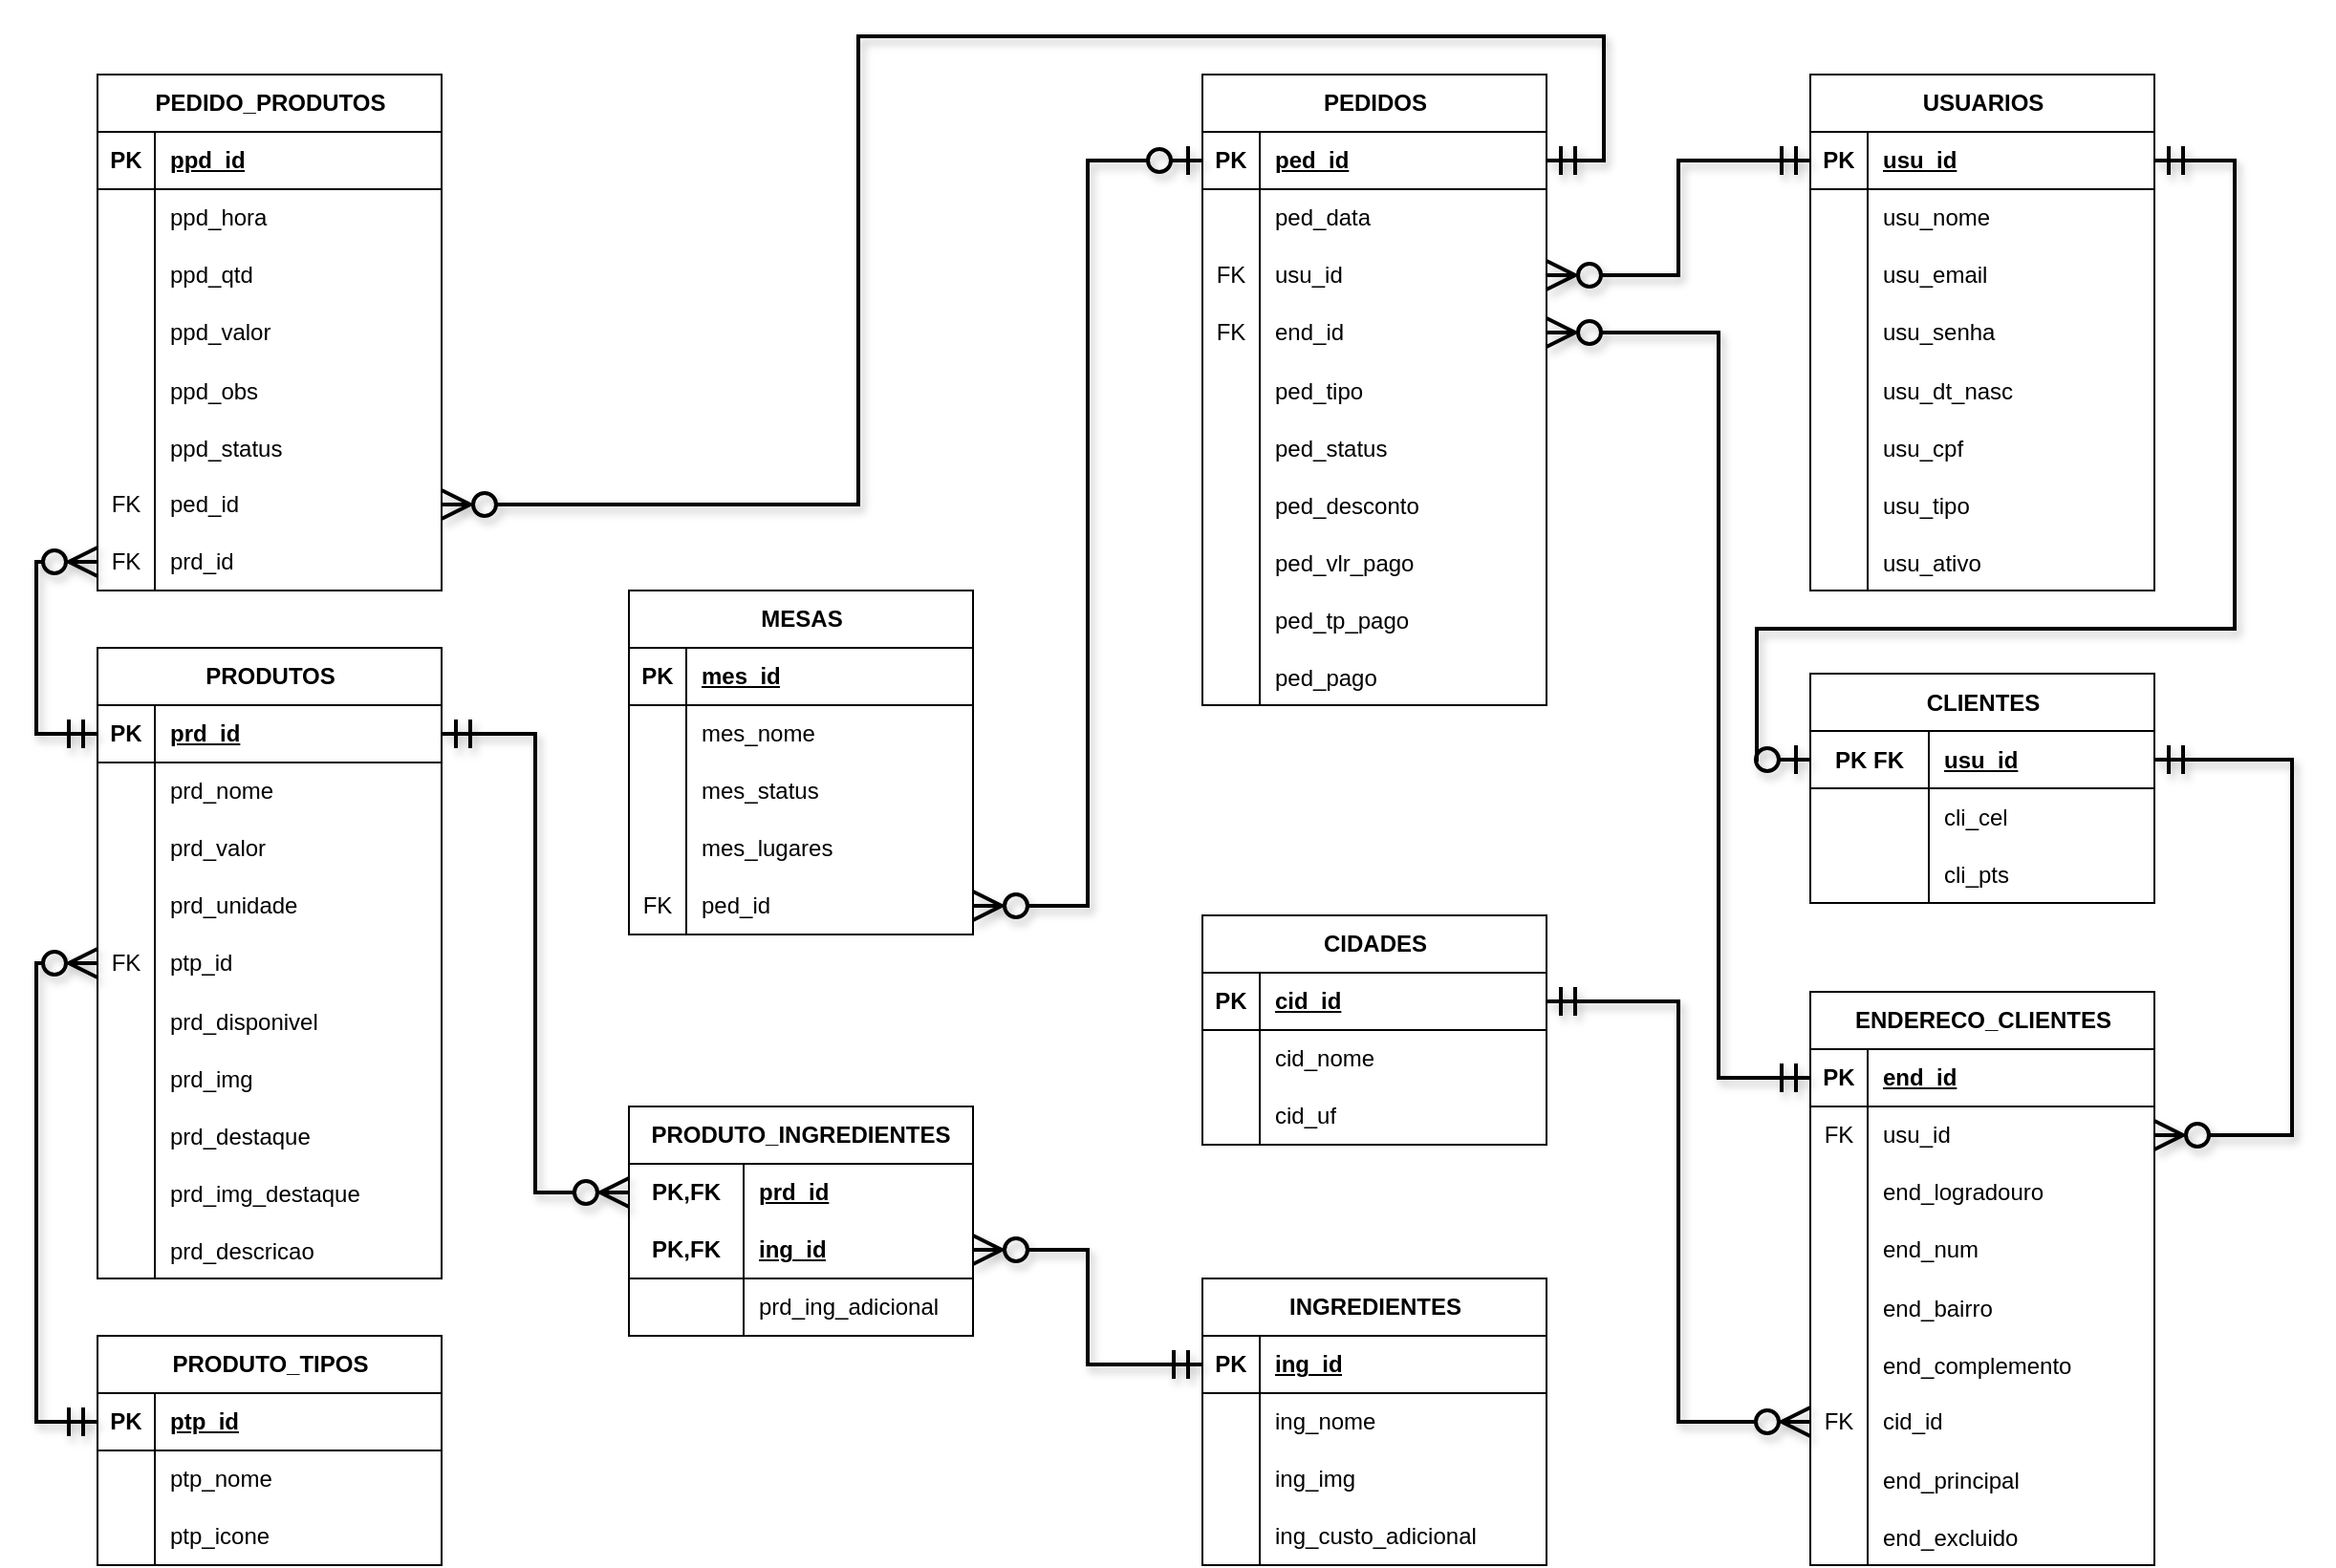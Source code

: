 <mxfile version="26.1.0">
  <diagram name="Página-1" id="E7gSdUTm3R8dFrsgE3hP">
    <mxGraphModel dx="2843" dy="738" grid="1" gridSize="10" guides="1" tooltips="1" connect="1" arrows="1" fold="1" page="1" pageScale="1" pageWidth="1169" pageHeight="827" math="0" shadow="0">
      <root>
        <mxCell id="0" />
        <mxCell id="1" parent="0" />
        <mxCell id="7enjLudagPYZ3BIODPnL-1" value="PEDIDO_PRODUTOS" style="shape=table;startSize=30;container=1;collapsible=1;childLayout=tableLayout;fixedRows=1;rowLines=0;fontStyle=1;align=center;resizeLast=1;html=1;" parent="1" vertex="1">
          <mxGeometry x="42" y="40" width="180" height="270" as="geometry" />
        </mxCell>
        <mxCell id="7enjLudagPYZ3BIODPnL-2" value="" style="shape=tableRow;horizontal=0;startSize=0;swimlaneHead=0;swimlaneBody=0;fillColor=none;collapsible=0;dropTarget=0;points=[[0,0.5],[1,0.5]];portConstraint=eastwest;top=0;left=0;right=0;bottom=1;" parent="7enjLudagPYZ3BIODPnL-1" vertex="1">
          <mxGeometry y="30" width="180" height="30" as="geometry" />
        </mxCell>
        <mxCell id="7enjLudagPYZ3BIODPnL-3" value="PK" style="shape=partialRectangle;connectable=0;fillColor=none;top=0;left=0;bottom=0;right=0;fontStyle=1;overflow=hidden;whiteSpace=wrap;html=1;" parent="7enjLudagPYZ3BIODPnL-2" vertex="1">
          <mxGeometry width="30" height="30" as="geometry">
            <mxRectangle width="30" height="30" as="alternateBounds" />
          </mxGeometry>
        </mxCell>
        <mxCell id="7enjLudagPYZ3BIODPnL-4" value="ppd_id" style="shape=partialRectangle;connectable=0;fillColor=none;top=0;left=0;bottom=0;right=0;align=left;spacingLeft=6;fontStyle=5;overflow=hidden;whiteSpace=wrap;html=1;" parent="7enjLudagPYZ3BIODPnL-2" vertex="1">
          <mxGeometry x="30" width="150" height="30" as="geometry">
            <mxRectangle width="150" height="30" as="alternateBounds" />
          </mxGeometry>
        </mxCell>
        <mxCell id="7enjLudagPYZ3BIODPnL-5" value="" style="shape=tableRow;horizontal=0;startSize=0;swimlaneHead=0;swimlaneBody=0;fillColor=none;collapsible=0;dropTarget=0;points=[[0,0.5],[1,0.5]];portConstraint=eastwest;top=0;left=0;right=0;bottom=0;" parent="7enjLudagPYZ3BIODPnL-1" vertex="1">
          <mxGeometry y="60" width="180" height="30" as="geometry" />
        </mxCell>
        <mxCell id="7enjLudagPYZ3BIODPnL-6" value="" style="shape=partialRectangle;connectable=0;fillColor=none;top=0;left=0;bottom=0;right=0;editable=1;overflow=hidden;whiteSpace=wrap;html=1;" parent="7enjLudagPYZ3BIODPnL-5" vertex="1">
          <mxGeometry width="30" height="30" as="geometry">
            <mxRectangle width="30" height="30" as="alternateBounds" />
          </mxGeometry>
        </mxCell>
        <mxCell id="7enjLudagPYZ3BIODPnL-7" value="ppd_hora" style="shape=partialRectangle;connectable=0;fillColor=none;top=0;left=0;bottom=0;right=0;align=left;spacingLeft=6;overflow=hidden;whiteSpace=wrap;html=1;" parent="7enjLudagPYZ3BIODPnL-5" vertex="1">
          <mxGeometry x="30" width="150" height="30" as="geometry">
            <mxRectangle width="150" height="30" as="alternateBounds" />
          </mxGeometry>
        </mxCell>
        <mxCell id="7enjLudagPYZ3BIODPnL-8" value="" style="shape=tableRow;horizontal=0;startSize=0;swimlaneHead=0;swimlaneBody=0;fillColor=none;collapsible=0;dropTarget=0;points=[[0,0.5],[1,0.5]];portConstraint=eastwest;top=0;left=0;right=0;bottom=0;" parent="7enjLudagPYZ3BIODPnL-1" vertex="1">
          <mxGeometry y="90" width="180" height="30" as="geometry" />
        </mxCell>
        <mxCell id="7enjLudagPYZ3BIODPnL-9" value="" style="shape=partialRectangle;connectable=0;fillColor=none;top=0;left=0;bottom=0;right=0;editable=1;overflow=hidden;whiteSpace=wrap;html=1;" parent="7enjLudagPYZ3BIODPnL-8" vertex="1">
          <mxGeometry width="30" height="30" as="geometry">
            <mxRectangle width="30" height="30" as="alternateBounds" />
          </mxGeometry>
        </mxCell>
        <mxCell id="7enjLudagPYZ3BIODPnL-10" value="ppd_qtd" style="shape=partialRectangle;connectable=0;fillColor=none;top=0;left=0;bottom=0;right=0;align=left;spacingLeft=6;overflow=hidden;whiteSpace=wrap;html=1;" parent="7enjLudagPYZ3BIODPnL-8" vertex="1">
          <mxGeometry x="30" width="150" height="30" as="geometry">
            <mxRectangle width="150" height="30" as="alternateBounds" />
          </mxGeometry>
        </mxCell>
        <mxCell id="7enjLudagPYZ3BIODPnL-11" value="" style="shape=tableRow;horizontal=0;startSize=0;swimlaneHead=0;swimlaneBody=0;fillColor=none;collapsible=0;dropTarget=0;points=[[0,0.5],[1,0.5]];portConstraint=eastwest;top=0;left=0;right=0;bottom=0;" parent="7enjLudagPYZ3BIODPnL-1" vertex="1">
          <mxGeometry y="120" width="180" height="30" as="geometry" />
        </mxCell>
        <mxCell id="7enjLudagPYZ3BIODPnL-12" value="" style="shape=partialRectangle;connectable=0;fillColor=none;top=0;left=0;bottom=0;right=0;editable=1;overflow=hidden;whiteSpace=wrap;html=1;" parent="7enjLudagPYZ3BIODPnL-11" vertex="1">
          <mxGeometry width="30" height="30" as="geometry">
            <mxRectangle width="30" height="30" as="alternateBounds" />
          </mxGeometry>
        </mxCell>
        <mxCell id="7enjLudagPYZ3BIODPnL-13" value="ppd_valor" style="shape=partialRectangle;connectable=0;fillColor=none;top=0;left=0;bottom=0;right=0;align=left;spacingLeft=6;overflow=hidden;whiteSpace=wrap;html=1;" parent="7enjLudagPYZ3BIODPnL-11" vertex="1">
          <mxGeometry x="30" width="150" height="30" as="geometry">
            <mxRectangle width="150" height="30" as="alternateBounds" />
          </mxGeometry>
        </mxCell>
        <mxCell id="7enjLudagPYZ3BIODPnL-131" value="" style="shape=tableRow;horizontal=0;startSize=0;swimlaneHead=0;swimlaneBody=0;fillColor=none;collapsible=0;dropTarget=0;points=[[0,0.5],[1,0.5]];portConstraint=eastwest;top=0;left=0;right=0;bottom=0;" parent="7enjLudagPYZ3BIODPnL-1" vertex="1">
          <mxGeometry y="150" width="180" height="30" as="geometry" />
        </mxCell>
        <mxCell id="7enjLudagPYZ3BIODPnL-132" value="" style="shape=partialRectangle;connectable=0;fillColor=none;top=0;left=0;bottom=0;right=0;editable=1;overflow=hidden;" parent="7enjLudagPYZ3BIODPnL-131" vertex="1">
          <mxGeometry width="30" height="30" as="geometry">
            <mxRectangle width="30" height="30" as="alternateBounds" />
          </mxGeometry>
        </mxCell>
        <mxCell id="7enjLudagPYZ3BIODPnL-133" value="ppd_obs" style="shape=partialRectangle;connectable=0;fillColor=none;top=0;left=0;bottom=0;right=0;align=left;spacingLeft=6;overflow=hidden;" parent="7enjLudagPYZ3BIODPnL-131" vertex="1">
          <mxGeometry x="30" width="150" height="30" as="geometry">
            <mxRectangle width="150" height="30" as="alternateBounds" />
          </mxGeometry>
        </mxCell>
        <mxCell id="7enjLudagPYZ3BIODPnL-134" value="" style="shape=tableRow;horizontal=0;startSize=0;swimlaneHead=0;swimlaneBody=0;fillColor=none;collapsible=0;dropTarget=0;points=[[0,0.5],[1,0.5]];portConstraint=eastwest;top=0;left=0;right=0;bottom=0;" parent="7enjLudagPYZ3BIODPnL-1" vertex="1">
          <mxGeometry y="180" width="180" height="30" as="geometry" />
        </mxCell>
        <mxCell id="7enjLudagPYZ3BIODPnL-135" value="" style="shape=partialRectangle;connectable=0;fillColor=none;top=0;left=0;bottom=0;right=0;editable=1;overflow=hidden;" parent="7enjLudagPYZ3BIODPnL-134" vertex="1">
          <mxGeometry width="30" height="30" as="geometry">
            <mxRectangle width="30" height="30" as="alternateBounds" />
          </mxGeometry>
        </mxCell>
        <mxCell id="7enjLudagPYZ3BIODPnL-136" value="ppd_status" style="shape=partialRectangle;connectable=0;fillColor=none;top=0;left=0;bottom=0;right=0;align=left;spacingLeft=6;overflow=hidden;" parent="7enjLudagPYZ3BIODPnL-134" vertex="1">
          <mxGeometry x="30" width="150" height="30" as="geometry">
            <mxRectangle width="150" height="30" as="alternateBounds" />
          </mxGeometry>
        </mxCell>
        <mxCell id="7enjLudagPYZ3BIODPnL-140" value="" style="shape=tableRow;horizontal=0;startSize=0;swimlaneHead=0;swimlaneBody=0;fillColor=none;collapsible=0;dropTarget=0;points=[[0,0.5],[1,0.5]];portConstraint=eastwest;top=0;left=0;right=0;bottom=0;" parent="7enjLudagPYZ3BIODPnL-1" vertex="1">
          <mxGeometry y="210" width="180" height="30" as="geometry" />
        </mxCell>
        <mxCell id="7enjLudagPYZ3BIODPnL-141" value="FK" style="shape=partialRectangle;connectable=0;fillColor=none;top=0;left=0;bottom=0;right=0;fontStyle=0;overflow=hidden;whiteSpace=wrap;html=1;" parent="7enjLudagPYZ3BIODPnL-140" vertex="1">
          <mxGeometry width="30" height="30" as="geometry">
            <mxRectangle width="30" height="30" as="alternateBounds" />
          </mxGeometry>
        </mxCell>
        <mxCell id="7enjLudagPYZ3BIODPnL-142" value="ped_id" style="shape=partialRectangle;connectable=0;fillColor=none;top=0;left=0;bottom=0;right=0;align=left;spacingLeft=6;fontStyle=0;overflow=hidden;whiteSpace=wrap;html=1;" parent="7enjLudagPYZ3BIODPnL-140" vertex="1">
          <mxGeometry x="30" width="150" height="30" as="geometry">
            <mxRectangle width="150" height="30" as="alternateBounds" />
          </mxGeometry>
        </mxCell>
        <mxCell id="7enjLudagPYZ3BIODPnL-143" value="" style="shape=tableRow;horizontal=0;startSize=0;swimlaneHead=0;swimlaneBody=0;fillColor=none;collapsible=0;dropTarget=0;points=[[0,0.5],[1,0.5]];portConstraint=eastwest;top=0;left=0;right=0;bottom=0;" parent="7enjLudagPYZ3BIODPnL-1" vertex="1">
          <mxGeometry y="240" width="180" height="30" as="geometry" />
        </mxCell>
        <mxCell id="7enjLudagPYZ3BIODPnL-144" value="FK" style="shape=partialRectangle;connectable=0;fillColor=none;top=0;left=0;bottom=0;right=0;fontStyle=0;overflow=hidden;whiteSpace=wrap;html=1;" parent="7enjLudagPYZ3BIODPnL-143" vertex="1">
          <mxGeometry width="30" height="30" as="geometry">
            <mxRectangle width="30" height="30" as="alternateBounds" />
          </mxGeometry>
        </mxCell>
        <mxCell id="7enjLudagPYZ3BIODPnL-145" value="prd_id" style="shape=partialRectangle;connectable=0;fillColor=none;top=0;left=0;bottom=0;right=0;align=left;spacingLeft=6;fontStyle=0;overflow=hidden;whiteSpace=wrap;html=1;" parent="7enjLudagPYZ3BIODPnL-143" vertex="1">
          <mxGeometry x="30" width="150" height="30" as="geometry">
            <mxRectangle width="150" height="30" as="alternateBounds" />
          </mxGeometry>
        </mxCell>
        <mxCell id="7enjLudagPYZ3BIODPnL-14" value="PEDIDOS" style="shape=table;startSize=30;container=1;collapsible=1;childLayout=tableLayout;fixedRows=1;rowLines=0;fontStyle=1;align=center;resizeLast=1;html=1;" parent="1" vertex="1">
          <mxGeometry x="620" y="40" width="180" height="330" as="geometry" />
        </mxCell>
        <mxCell id="7enjLudagPYZ3BIODPnL-15" value="" style="shape=tableRow;horizontal=0;startSize=0;swimlaneHead=0;swimlaneBody=0;fillColor=none;collapsible=0;dropTarget=0;points=[[0,0.5],[1,0.5]];portConstraint=eastwest;top=0;left=0;right=0;bottom=1;" parent="7enjLudagPYZ3BIODPnL-14" vertex="1">
          <mxGeometry y="30" width="180" height="30" as="geometry" />
        </mxCell>
        <mxCell id="7enjLudagPYZ3BIODPnL-16" value="PK" style="shape=partialRectangle;connectable=0;fillColor=none;top=0;left=0;bottom=0;right=0;fontStyle=1;overflow=hidden;whiteSpace=wrap;html=1;" parent="7enjLudagPYZ3BIODPnL-15" vertex="1">
          <mxGeometry width="30" height="30" as="geometry">
            <mxRectangle width="30" height="30" as="alternateBounds" />
          </mxGeometry>
        </mxCell>
        <mxCell id="7enjLudagPYZ3BIODPnL-17" value="ped_id" style="shape=partialRectangle;connectable=0;fillColor=none;top=0;left=0;bottom=0;right=0;align=left;spacingLeft=6;fontStyle=5;overflow=hidden;whiteSpace=wrap;html=1;" parent="7enjLudagPYZ3BIODPnL-15" vertex="1">
          <mxGeometry x="30" width="150" height="30" as="geometry">
            <mxRectangle width="150" height="30" as="alternateBounds" />
          </mxGeometry>
        </mxCell>
        <mxCell id="7enjLudagPYZ3BIODPnL-18" value="" style="shape=tableRow;horizontal=0;startSize=0;swimlaneHead=0;swimlaneBody=0;fillColor=none;collapsible=0;dropTarget=0;points=[[0,0.5],[1,0.5]];portConstraint=eastwest;top=0;left=0;right=0;bottom=0;" parent="7enjLudagPYZ3BIODPnL-14" vertex="1">
          <mxGeometry y="60" width="180" height="30" as="geometry" />
        </mxCell>
        <mxCell id="7enjLudagPYZ3BIODPnL-19" value="" style="shape=partialRectangle;connectable=0;fillColor=none;top=0;left=0;bottom=0;right=0;editable=1;overflow=hidden;whiteSpace=wrap;html=1;" parent="7enjLudagPYZ3BIODPnL-18" vertex="1">
          <mxGeometry width="30" height="30" as="geometry">
            <mxRectangle width="30" height="30" as="alternateBounds" />
          </mxGeometry>
        </mxCell>
        <mxCell id="7enjLudagPYZ3BIODPnL-20" value="ped_data" style="shape=partialRectangle;connectable=0;fillColor=none;top=0;left=0;bottom=0;right=0;align=left;spacingLeft=6;overflow=hidden;whiteSpace=wrap;html=1;" parent="7enjLudagPYZ3BIODPnL-18" vertex="1">
          <mxGeometry x="30" width="150" height="30" as="geometry">
            <mxRectangle width="150" height="30" as="alternateBounds" />
          </mxGeometry>
        </mxCell>
        <mxCell id="7enjLudagPYZ3BIODPnL-21" value="" style="shape=tableRow;horizontal=0;startSize=0;swimlaneHead=0;swimlaneBody=0;fillColor=none;collapsible=0;dropTarget=0;points=[[0,0.5],[1,0.5]];portConstraint=eastwest;top=0;left=0;right=0;bottom=0;" parent="7enjLudagPYZ3BIODPnL-14" vertex="1">
          <mxGeometry y="90" width="180" height="30" as="geometry" />
        </mxCell>
        <mxCell id="7enjLudagPYZ3BIODPnL-22" value="FK" style="shape=partialRectangle;connectable=0;fillColor=none;top=0;left=0;bottom=0;right=0;editable=1;overflow=hidden;whiteSpace=wrap;html=1;" parent="7enjLudagPYZ3BIODPnL-21" vertex="1">
          <mxGeometry width="30" height="30" as="geometry">
            <mxRectangle width="30" height="30" as="alternateBounds" />
          </mxGeometry>
        </mxCell>
        <mxCell id="7enjLudagPYZ3BIODPnL-23" value="usu_id" style="shape=partialRectangle;connectable=0;fillColor=none;top=0;left=0;bottom=0;right=0;align=left;spacingLeft=6;overflow=hidden;whiteSpace=wrap;html=1;" parent="7enjLudagPYZ3BIODPnL-21" vertex="1">
          <mxGeometry x="30" width="150" height="30" as="geometry">
            <mxRectangle width="150" height="30" as="alternateBounds" />
          </mxGeometry>
        </mxCell>
        <mxCell id="7enjLudagPYZ3BIODPnL-24" value="" style="shape=tableRow;horizontal=0;startSize=0;swimlaneHead=0;swimlaneBody=0;fillColor=none;collapsible=0;dropTarget=0;points=[[0,0.5],[1,0.5]];portConstraint=eastwest;top=0;left=0;right=0;bottom=0;" parent="7enjLudagPYZ3BIODPnL-14" vertex="1">
          <mxGeometry y="120" width="180" height="30" as="geometry" />
        </mxCell>
        <mxCell id="7enjLudagPYZ3BIODPnL-25" value="FK" style="shape=partialRectangle;connectable=0;fillColor=none;top=0;left=0;bottom=0;right=0;editable=1;overflow=hidden;whiteSpace=wrap;html=1;" parent="7enjLudagPYZ3BIODPnL-24" vertex="1">
          <mxGeometry width="30" height="30" as="geometry">
            <mxRectangle width="30" height="30" as="alternateBounds" />
          </mxGeometry>
        </mxCell>
        <mxCell id="7enjLudagPYZ3BIODPnL-26" value="end_id" style="shape=partialRectangle;connectable=0;fillColor=none;top=0;left=0;bottom=0;right=0;align=left;spacingLeft=6;overflow=hidden;whiteSpace=wrap;html=1;" parent="7enjLudagPYZ3BIODPnL-24" vertex="1">
          <mxGeometry x="30" width="150" height="30" as="geometry">
            <mxRectangle width="150" height="30" as="alternateBounds" />
          </mxGeometry>
        </mxCell>
        <mxCell id="7enjLudagPYZ3BIODPnL-146" value="" style="shape=tableRow;horizontal=0;startSize=0;swimlaneHead=0;swimlaneBody=0;fillColor=none;collapsible=0;dropTarget=0;points=[[0,0.5],[1,0.5]];portConstraint=eastwest;top=0;left=0;right=0;bottom=0;" parent="7enjLudagPYZ3BIODPnL-14" vertex="1">
          <mxGeometry y="150" width="180" height="30" as="geometry" />
        </mxCell>
        <mxCell id="7enjLudagPYZ3BIODPnL-147" value="" style="shape=partialRectangle;connectable=0;fillColor=none;top=0;left=0;bottom=0;right=0;editable=1;overflow=hidden;" parent="7enjLudagPYZ3BIODPnL-146" vertex="1">
          <mxGeometry width="30" height="30" as="geometry">
            <mxRectangle width="30" height="30" as="alternateBounds" />
          </mxGeometry>
        </mxCell>
        <mxCell id="7enjLudagPYZ3BIODPnL-148" value="ped_tipo" style="shape=partialRectangle;connectable=0;fillColor=none;top=0;left=0;bottom=0;right=0;align=left;spacingLeft=6;overflow=hidden;" parent="7enjLudagPYZ3BIODPnL-146" vertex="1">
          <mxGeometry x="30" width="150" height="30" as="geometry">
            <mxRectangle width="150" height="30" as="alternateBounds" />
          </mxGeometry>
        </mxCell>
        <mxCell id="7enjLudagPYZ3BIODPnL-149" value="" style="shape=tableRow;horizontal=0;startSize=0;swimlaneHead=0;swimlaneBody=0;fillColor=none;collapsible=0;dropTarget=0;points=[[0,0.5],[1,0.5]];portConstraint=eastwest;top=0;left=0;right=0;bottom=0;" parent="7enjLudagPYZ3BIODPnL-14" vertex="1">
          <mxGeometry y="180" width="180" height="30" as="geometry" />
        </mxCell>
        <mxCell id="7enjLudagPYZ3BIODPnL-150" value="" style="shape=partialRectangle;connectable=0;fillColor=none;top=0;left=0;bottom=0;right=0;editable=1;overflow=hidden;" parent="7enjLudagPYZ3BIODPnL-149" vertex="1">
          <mxGeometry width="30" height="30" as="geometry">
            <mxRectangle width="30" height="30" as="alternateBounds" />
          </mxGeometry>
        </mxCell>
        <mxCell id="7enjLudagPYZ3BIODPnL-151" value="ped_status" style="shape=partialRectangle;connectable=0;fillColor=none;top=0;left=0;bottom=0;right=0;align=left;spacingLeft=6;overflow=hidden;" parent="7enjLudagPYZ3BIODPnL-149" vertex="1">
          <mxGeometry x="30" width="150" height="30" as="geometry">
            <mxRectangle width="150" height="30" as="alternateBounds" />
          </mxGeometry>
        </mxCell>
        <mxCell id="7enjLudagPYZ3BIODPnL-152" value="" style="shape=tableRow;horizontal=0;startSize=0;swimlaneHead=0;swimlaneBody=0;fillColor=none;collapsible=0;dropTarget=0;points=[[0,0.5],[1,0.5]];portConstraint=eastwest;top=0;left=0;right=0;bottom=0;" parent="7enjLudagPYZ3BIODPnL-14" vertex="1">
          <mxGeometry y="210" width="180" height="30" as="geometry" />
        </mxCell>
        <mxCell id="7enjLudagPYZ3BIODPnL-153" value="" style="shape=partialRectangle;connectable=0;fillColor=none;top=0;left=0;bottom=0;right=0;editable=1;overflow=hidden;" parent="7enjLudagPYZ3BIODPnL-152" vertex="1">
          <mxGeometry width="30" height="30" as="geometry">
            <mxRectangle width="30" height="30" as="alternateBounds" />
          </mxGeometry>
        </mxCell>
        <mxCell id="7enjLudagPYZ3BIODPnL-154" value="ped_desconto" style="shape=partialRectangle;connectable=0;fillColor=none;top=0;left=0;bottom=0;right=0;align=left;spacingLeft=6;overflow=hidden;" parent="7enjLudagPYZ3BIODPnL-152" vertex="1">
          <mxGeometry x="30" width="150" height="30" as="geometry">
            <mxRectangle width="150" height="30" as="alternateBounds" />
          </mxGeometry>
        </mxCell>
        <mxCell id="7enjLudagPYZ3BIODPnL-155" value="" style="shape=tableRow;horizontal=0;startSize=0;swimlaneHead=0;swimlaneBody=0;fillColor=none;collapsible=0;dropTarget=0;points=[[0,0.5],[1,0.5]];portConstraint=eastwest;top=0;left=0;right=0;bottom=0;" parent="7enjLudagPYZ3BIODPnL-14" vertex="1">
          <mxGeometry y="240" width="180" height="30" as="geometry" />
        </mxCell>
        <mxCell id="7enjLudagPYZ3BIODPnL-156" value="" style="shape=partialRectangle;connectable=0;fillColor=none;top=0;left=0;bottom=0;right=0;editable=1;overflow=hidden;" parent="7enjLudagPYZ3BIODPnL-155" vertex="1">
          <mxGeometry width="30" height="30" as="geometry">
            <mxRectangle width="30" height="30" as="alternateBounds" />
          </mxGeometry>
        </mxCell>
        <mxCell id="7enjLudagPYZ3BIODPnL-157" value="ped_vlr_pago" style="shape=partialRectangle;connectable=0;fillColor=none;top=0;left=0;bottom=0;right=0;align=left;spacingLeft=6;overflow=hidden;" parent="7enjLudagPYZ3BIODPnL-155" vertex="1">
          <mxGeometry x="30" width="150" height="30" as="geometry">
            <mxRectangle width="150" height="30" as="alternateBounds" />
          </mxGeometry>
        </mxCell>
        <mxCell id="7enjLudagPYZ3BIODPnL-158" value="" style="shape=tableRow;horizontal=0;startSize=0;swimlaneHead=0;swimlaneBody=0;fillColor=none;collapsible=0;dropTarget=0;points=[[0,0.5],[1,0.5]];portConstraint=eastwest;top=0;left=0;right=0;bottom=0;" parent="7enjLudagPYZ3BIODPnL-14" vertex="1">
          <mxGeometry y="270" width="180" height="30" as="geometry" />
        </mxCell>
        <mxCell id="7enjLudagPYZ3BIODPnL-159" value="" style="shape=partialRectangle;connectable=0;fillColor=none;top=0;left=0;bottom=0;right=0;editable=1;overflow=hidden;" parent="7enjLudagPYZ3BIODPnL-158" vertex="1">
          <mxGeometry width="30" height="30" as="geometry">
            <mxRectangle width="30" height="30" as="alternateBounds" />
          </mxGeometry>
        </mxCell>
        <mxCell id="7enjLudagPYZ3BIODPnL-160" value="ped_tp_pago" style="shape=partialRectangle;connectable=0;fillColor=none;top=0;left=0;bottom=0;right=0;align=left;spacingLeft=6;overflow=hidden;" parent="7enjLudagPYZ3BIODPnL-158" vertex="1">
          <mxGeometry x="30" width="150" height="30" as="geometry">
            <mxRectangle width="150" height="30" as="alternateBounds" />
          </mxGeometry>
        </mxCell>
        <mxCell id="7enjLudagPYZ3BIODPnL-161" value="" style="shape=tableRow;horizontal=0;startSize=0;swimlaneHead=0;swimlaneBody=0;fillColor=none;collapsible=0;dropTarget=0;points=[[0,0.5],[1,0.5]];portConstraint=eastwest;top=0;left=0;right=0;bottom=0;" parent="7enjLudagPYZ3BIODPnL-14" vertex="1">
          <mxGeometry y="300" width="180" height="30" as="geometry" />
        </mxCell>
        <mxCell id="7enjLudagPYZ3BIODPnL-162" value="" style="shape=partialRectangle;connectable=0;fillColor=none;top=0;left=0;bottom=0;right=0;editable=1;overflow=hidden;" parent="7enjLudagPYZ3BIODPnL-161" vertex="1">
          <mxGeometry width="30" height="30" as="geometry">
            <mxRectangle width="30" height="30" as="alternateBounds" />
          </mxGeometry>
        </mxCell>
        <mxCell id="7enjLudagPYZ3BIODPnL-163" value="ped_pago" style="shape=partialRectangle;connectable=0;fillColor=none;top=0;left=0;bottom=0;right=0;align=left;spacingLeft=6;overflow=hidden;" parent="7enjLudagPYZ3BIODPnL-161" vertex="1">
          <mxGeometry x="30" width="150" height="30" as="geometry">
            <mxRectangle width="150" height="30" as="alternateBounds" />
          </mxGeometry>
        </mxCell>
        <mxCell id="7enjLudagPYZ3BIODPnL-27" value="USUARIOS" style="shape=table;startSize=30;container=1;collapsible=1;childLayout=tableLayout;fixedRows=1;rowLines=0;fontStyle=1;align=center;resizeLast=1;html=1;" parent="1" vertex="1">
          <mxGeometry x="938" y="40" width="180" height="270" as="geometry" />
        </mxCell>
        <mxCell id="7enjLudagPYZ3BIODPnL-28" value="" style="shape=tableRow;horizontal=0;startSize=0;swimlaneHead=0;swimlaneBody=0;fillColor=none;collapsible=0;dropTarget=0;points=[[0,0.5],[1,0.5]];portConstraint=eastwest;top=0;left=0;right=0;bottom=1;" parent="7enjLudagPYZ3BIODPnL-27" vertex="1">
          <mxGeometry y="30" width="180" height="30" as="geometry" />
        </mxCell>
        <mxCell id="7enjLudagPYZ3BIODPnL-29" value="PK" style="shape=partialRectangle;connectable=0;fillColor=none;top=0;left=0;bottom=0;right=0;fontStyle=1;overflow=hidden;whiteSpace=wrap;html=1;" parent="7enjLudagPYZ3BIODPnL-28" vertex="1">
          <mxGeometry width="30" height="30" as="geometry">
            <mxRectangle width="30" height="30" as="alternateBounds" />
          </mxGeometry>
        </mxCell>
        <mxCell id="7enjLudagPYZ3BIODPnL-30" value="usu_id" style="shape=partialRectangle;connectable=0;fillColor=none;top=0;left=0;bottom=0;right=0;align=left;spacingLeft=6;fontStyle=5;overflow=hidden;whiteSpace=wrap;html=1;" parent="7enjLudagPYZ3BIODPnL-28" vertex="1">
          <mxGeometry x="30" width="150" height="30" as="geometry">
            <mxRectangle width="150" height="30" as="alternateBounds" />
          </mxGeometry>
        </mxCell>
        <mxCell id="7enjLudagPYZ3BIODPnL-31" value="" style="shape=tableRow;horizontal=0;startSize=0;swimlaneHead=0;swimlaneBody=0;fillColor=none;collapsible=0;dropTarget=0;points=[[0,0.5],[1,0.5]];portConstraint=eastwest;top=0;left=0;right=0;bottom=0;" parent="7enjLudagPYZ3BIODPnL-27" vertex="1">
          <mxGeometry y="60" width="180" height="30" as="geometry" />
        </mxCell>
        <mxCell id="7enjLudagPYZ3BIODPnL-32" value="" style="shape=partialRectangle;connectable=0;fillColor=none;top=0;left=0;bottom=0;right=0;editable=1;overflow=hidden;whiteSpace=wrap;html=1;" parent="7enjLudagPYZ3BIODPnL-31" vertex="1">
          <mxGeometry width="30" height="30" as="geometry">
            <mxRectangle width="30" height="30" as="alternateBounds" />
          </mxGeometry>
        </mxCell>
        <mxCell id="7enjLudagPYZ3BIODPnL-33" value="usu_nome" style="shape=partialRectangle;connectable=0;fillColor=none;top=0;left=0;bottom=0;right=0;align=left;spacingLeft=6;overflow=hidden;whiteSpace=wrap;html=1;" parent="7enjLudagPYZ3BIODPnL-31" vertex="1">
          <mxGeometry x="30" width="150" height="30" as="geometry">
            <mxRectangle width="150" height="30" as="alternateBounds" />
          </mxGeometry>
        </mxCell>
        <mxCell id="7enjLudagPYZ3BIODPnL-34" value="" style="shape=tableRow;horizontal=0;startSize=0;swimlaneHead=0;swimlaneBody=0;fillColor=none;collapsible=0;dropTarget=0;points=[[0,0.5],[1,0.5]];portConstraint=eastwest;top=0;left=0;right=0;bottom=0;" parent="7enjLudagPYZ3BIODPnL-27" vertex="1">
          <mxGeometry y="90" width="180" height="30" as="geometry" />
        </mxCell>
        <mxCell id="7enjLudagPYZ3BIODPnL-35" value="" style="shape=partialRectangle;connectable=0;fillColor=none;top=0;left=0;bottom=0;right=0;editable=1;overflow=hidden;whiteSpace=wrap;html=1;" parent="7enjLudagPYZ3BIODPnL-34" vertex="1">
          <mxGeometry width="30" height="30" as="geometry">
            <mxRectangle width="30" height="30" as="alternateBounds" />
          </mxGeometry>
        </mxCell>
        <mxCell id="7enjLudagPYZ3BIODPnL-36" value="usu_email" style="shape=partialRectangle;connectable=0;fillColor=none;top=0;left=0;bottom=0;right=0;align=left;spacingLeft=6;overflow=hidden;whiteSpace=wrap;html=1;" parent="7enjLudagPYZ3BIODPnL-34" vertex="1">
          <mxGeometry x="30" width="150" height="30" as="geometry">
            <mxRectangle width="150" height="30" as="alternateBounds" />
          </mxGeometry>
        </mxCell>
        <mxCell id="7enjLudagPYZ3BIODPnL-37" value="" style="shape=tableRow;horizontal=0;startSize=0;swimlaneHead=0;swimlaneBody=0;fillColor=none;collapsible=0;dropTarget=0;points=[[0,0.5],[1,0.5]];portConstraint=eastwest;top=0;left=0;right=0;bottom=0;" parent="7enjLudagPYZ3BIODPnL-27" vertex="1">
          <mxGeometry y="120" width="180" height="30" as="geometry" />
        </mxCell>
        <mxCell id="7enjLudagPYZ3BIODPnL-38" value="" style="shape=partialRectangle;connectable=0;fillColor=none;top=0;left=0;bottom=0;right=0;editable=1;overflow=hidden;whiteSpace=wrap;html=1;" parent="7enjLudagPYZ3BIODPnL-37" vertex="1">
          <mxGeometry width="30" height="30" as="geometry">
            <mxRectangle width="30" height="30" as="alternateBounds" />
          </mxGeometry>
        </mxCell>
        <mxCell id="7enjLudagPYZ3BIODPnL-39" value="usu_senha" style="shape=partialRectangle;connectable=0;fillColor=none;top=0;left=0;bottom=0;right=0;align=left;spacingLeft=6;overflow=hidden;whiteSpace=wrap;html=1;" parent="7enjLudagPYZ3BIODPnL-37" vertex="1">
          <mxGeometry x="30" width="150" height="30" as="geometry">
            <mxRectangle width="150" height="30" as="alternateBounds" />
          </mxGeometry>
        </mxCell>
        <mxCell id="7enjLudagPYZ3BIODPnL-164" value="" style="shape=tableRow;horizontal=0;startSize=0;swimlaneHead=0;swimlaneBody=0;fillColor=none;collapsible=0;dropTarget=0;points=[[0,0.5],[1,0.5]];portConstraint=eastwest;top=0;left=0;right=0;bottom=0;" parent="7enjLudagPYZ3BIODPnL-27" vertex="1">
          <mxGeometry y="150" width="180" height="30" as="geometry" />
        </mxCell>
        <mxCell id="7enjLudagPYZ3BIODPnL-165" value="" style="shape=partialRectangle;connectable=0;fillColor=none;top=0;left=0;bottom=0;right=0;editable=1;overflow=hidden;" parent="7enjLudagPYZ3BIODPnL-164" vertex="1">
          <mxGeometry width="30" height="30" as="geometry">
            <mxRectangle width="30" height="30" as="alternateBounds" />
          </mxGeometry>
        </mxCell>
        <mxCell id="7enjLudagPYZ3BIODPnL-166" value="usu_dt_nasc" style="shape=partialRectangle;connectable=0;fillColor=none;top=0;left=0;bottom=0;right=0;align=left;spacingLeft=6;overflow=hidden;" parent="7enjLudagPYZ3BIODPnL-164" vertex="1">
          <mxGeometry x="30" width="150" height="30" as="geometry">
            <mxRectangle width="150" height="30" as="alternateBounds" />
          </mxGeometry>
        </mxCell>
        <mxCell id="MML43loM-KOyTdbyf9Dr-65" value="" style="shape=tableRow;horizontal=0;startSize=0;swimlaneHead=0;swimlaneBody=0;fillColor=none;collapsible=0;dropTarget=0;points=[[0,0.5],[1,0.5]];portConstraint=eastwest;top=0;left=0;right=0;bottom=0;" parent="7enjLudagPYZ3BIODPnL-27" vertex="1">
          <mxGeometry y="180" width="180" height="30" as="geometry" />
        </mxCell>
        <mxCell id="MML43loM-KOyTdbyf9Dr-66" value="" style="shape=partialRectangle;connectable=0;fillColor=none;top=0;left=0;bottom=0;right=0;editable=1;overflow=hidden;" parent="MML43loM-KOyTdbyf9Dr-65" vertex="1">
          <mxGeometry width="30" height="30" as="geometry">
            <mxRectangle width="30" height="30" as="alternateBounds" />
          </mxGeometry>
        </mxCell>
        <mxCell id="MML43loM-KOyTdbyf9Dr-67" value="usu_cpf" style="shape=partialRectangle;connectable=0;fillColor=none;top=0;left=0;bottom=0;right=0;align=left;spacingLeft=6;overflow=hidden;" parent="MML43loM-KOyTdbyf9Dr-65" vertex="1">
          <mxGeometry x="30" width="150" height="30" as="geometry">
            <mxRectangle width="150" height="30" as="alternateBounds" />
          </mxGeometry>
        </mxCell>
        <mxCell id="7enjLudagPYZ3BIODPnL-167" value="" style="shape=tableRow;horizontal=0;startSize=0;swimlaneHead=0;swimlaneBody=0;fillColor=none;collapsible=0;dropTarget=0;points=[[0,0.5],[1,0.5]];portConstraint=eastwest;top=0;left=0;right=0;bottom=0;" parent="7enjLudagPYZ3BIODPnL-27" vertex="1">
          <mxGeometry y="210" width="180" height="30" as="geometry" />
        </mxCell>
        <mxCell id="7enjLudagPYZ3BIODPnL-168" value="" style="shape=partialRectangle;connectable=0;fillColor=none;top=0;left=0;bottom=0;right=0;editable=1;overflow=hidden;" parent="7enjLudagPYZ3BIODPnL-167" vertex="1">
          <mxGeometry width="30" height="30" as="geometry">
            <mxRectangle width="30" height="30" as="alternateBounds" />
          </mxGeometry>
        </mxCell>
        <mxCell id="7enjLudagPYZ3BIODPnL-169" value="usu_tipo" style="shape=partialRectangle;connectable=0;fillColor=none;top=0;left=0;bottom=0;right=0;align=left;spacingLeft=6;overflow=hidden;" parent="7enjLudagPYZ3BIODPnL-167" vertex="1">
          <mxGeometry x="30" width="150" height="30" as="geometry">
            <mxRectangle width="150" height="30" as="alternateBounds" />
          </mxGeometry>
        </mxCell>
        <mxCell id="7enjLudagPYZ3BIODPnL-170" value="" style="shape=tableRow;horizontal=0;startSize=0;swimlaneHead=0;swimlaneBody=0;fillColor=none;collapsible=0;dropTarget=0;points=[[0,0.5],[1,0.5]];portConstraint=eastwest;top=0;left=0;right=0;bottom=0;" parent="7enjLudagPYZ3BIODPnL-27" vertex="1">
          <mxGeometry y="240" width="180" height="30" as="geometry" />
        </mxCell>
        <mxCell id="7enjLudagPYZ3BIODPnL-171" value="" style="shape=partialRectangle;connectable=0;fillColor=none;top=0;left=0;bottom=0;right=0;editable=1;overflow=hidden;" parent="7enjLudagPYZ3BIODPnL-170" vertex="1">
          <mxGeometry width="30" height="30" as="geometry">
            <mxRectangle width="30" height="30" as="alternateBounds" />
          </mxGeometry>
        </mxCell>
        <mxCell id="7enjLudagPYZ3BIODPnL-172" value="usu_ativo" style="shape=partialRectangle;connectable=0;fillColor=none;top=0;left=0;bottom=0;right=0;align=left;spacingLeft=6;overflow=hidden;" parent="7enjLudagPYZ3BIODPnL-170" vertex="1">
          <mxGeometry x="30" width="150" height="30" as="geometry">
            <mxRectangle width="150" height="30" as="alternateBounds" />
          </mxGeometry>
        </mxCell>
        <mxCell id="7enjLudagPYZ3BIODPnL-40" value="CLIENTES" style="shape=table;startSize=30;container=1;collapsible=1;childLayout=tableLayout;fixedRows=1;rowLines=0;fontStyle=1;align=center;resizeLast=1;html=1;" parent="1" vertex="1">
          <mxGeometry x="938" y="353.5" width="180" height="120" as="geometry" />
        </mxCell>
        <mxCell id="7enjLudagPYZ3BIODPnL-41" value="" style="shape=tableRow;horizontal=0;startSize=0;swimlaneHead=0;swimlaneBody=0;fillColor=none;collapsible=0;dropTarget=0;points=[[0,0.5],[1,0.5]];portConstraint=eastwest;top=0;left=0;right=0;bottom=1;" parent="7enjLudagPYZ3BIODPnL-40" vertex="1">
          <mxGeometry y="30" width="180" height="30" as="geometry" />
        </mxCell>
        <mxCell id="7enjLudagPYZ3BIODPnL-42" value="PK FK" style="shape=partialRectangle;connectable=0;fillColor=none;top=0;left=0;bottom=0;right=0;fontStyle=1;overflow=hidden;whiteSpace=wrap;html=1;" parent="7enjLudagPYZ3BIODPnL-41" vertex="1">
          <mxGeometry width="62" height="30" as="geometry">
            <mxRectangle width="62" height="30" as="alternateBounds" />
          </mxGeometry>
        </mxCell>
        <mxCell id="7enjLudagPYZ3BIODPnL-43" value="usu_id" style="shape=partialRectangle;connectable=0;fillColor=none;top=0;left=0;bottom=0;right=0;align=left;spacingLeft=6;fontStyle=5;overflow=hidden;whiteSpace=wrap;html=1;" parent="7enjLudagPYZ3BIODPnL-41" vertex="1">
          <mxGeometry x="62" width="118" height="30" as="geometry">
            <mxRectangle width="118" height="30" as="alternateBounds" />
          </mxGeometry>
        </mxCell>
        <mxCell id="7enjLudagPYZ3BIODPnL-44" value="" style="shape=tableRow;horizontal=0;startSize=0;swimlaneHead=0;swimlaneBody=0;fillColor=none;collapsible=0;dropTarget=0;points=[[0,0.5],[1,0.5]];portConstraint=eastwest;top=0;left=0;right=0;bottom=0;" parent="7enjLudagPYZ3BIODPnL-40" vertex="1">
          <mxGeometry y="60" width="180" height="30" as="geometry" />
        </mxCell>
        <mxCell id="7enjLudagPYZ3BIODPnL-45" value="" style="shape=partialRectangle;connectable=0;fillColor=none;top=0;left=0;bottom=0;right=0;editable=1;overflow=hidden;whiteSpace=wrap;html=1;" parent="7enjLudagPYZ3BIODPnL-44" vertex="1">
          <mxGeometry width="62" height="30" as="geometry">
            <mxRectangle width="62" height="30" as="alternateBounds" />
          </mxGeometry>
        </mxCell>
        <mxCell id="7enjLudagPYZ3BIODPnL-46" value="cli_cel" style="shape=partialRectangle;connectable=0;fillColor=none;top=0;left=0;bottom=0;right=0;align=left;spacingLeft=6;overflow=hidden;whiteSpace=wrap;html=1;" parent="7enjLudagPYZ3BIODPnL-44" vertex="1">
          <mxGeometry x="62" width="118" height="30" as="geometry">
            <mxRectangle width="118" height="30" as="alternateBounds" />
          </mxGeometry>
        </mxCell>
        <mxCell id="7enjLudagPYZ3BIODPnL-47" value="" style="shape=tableRow;horizontal=0;startSize=0;swimlaneHead=0;swimlaneBody=0;fillColor=none;collapsible=0;dropTarget=0;points=[[0,0.5],[1,0.5]];portConstraint=eastwest;top=0;left=0;right=0;bottom=0;" parent="7enjLudagPYZ3BIODPnL-40" vertex="1">
          <mxGeometry y="90" width="180" height="30" as="geometry" />
        </mxCell>
        <mxCell id="7enjLudagPYZ3BIODPnL-48" value="" style="shape=partialRectangle;connectable=0;fillColor=none;top=0;left=0;bottom=0;right=0;editable=1;overflow=hidden;whiteSpace=wrap;html=1;" parent="7enjLudagPYZ3BIODPnL-47" vertex="1">
          <mxGeometry width="62" height="30" as="geometry">
            <mxRectangle width="62" height="30" as="alternateBounds" />
          </mxGeometry>
        </mxCell>
        <mxCell id="7enjLudagPYZ3BIODPnL-49" value="cli_pts" style="shape=partialRectangle;connectable=0;fillColor=none;top=0;left=0;bottom=0;right=0;align=left;spacingLeft=6;overflow=hidden;whiteSpace=wrap;html=1;" parent="7enjLudagPYZ3BIODPnL-47" vertex="1">
          <mxGeometry x="62" width="118" height="30" as="geometry">
            <mxRectangle width="118" height="30" as="alternateBounds" />
          </mxGeometry>
        </mxCell>
        <mxCell id="7enjLudagPYZ3BIODPnL-53" value="MESAS" style="shape=table;startSize=30;container=1;collapsible=1;childLayout=tableLayout;fixedRows=1;rowLines=0;fontStyle=1;align=center;resizeLast=1;html=1;" parent="1" vertex="1">
          <mxGeometry x="320" y="310" width="180" height="180" as="geometry" />
        </mxCell>
        <mxCell id="7enjLudagPYZ3BIODPnL-54" value="" style="shape=tableRow;horizontal=0;startSize=0;swimlaneHead=0;swimlaneBody=0;fillColor=none;collapsible=0;dropTarget=0;points=[[0,0.5],[1,0.5]];portConstraint=eastwest;top=0;left=0;right=0;bottom=1;" parent="7enjLudagPYZ3BIODPnL-53" vertex="1">
          <mxGeometry y="30" width="180" height="30" as="geometry" />
        </mxCell>
        <mxCell id="7enjLudagPYZ3BIODPnL-55" value="PK" style="shape=partialRectangle;connectable=0;fillColor=none;top=0;left=0;bottom=0;right=0;fontStyle=1;overflow=hidden;whiteSpace=wrap;html=1;" parent="7enjLudagPYZ3BIODPnL-54" vertex="1">
          <mxGeometry width="30" height="30" as="geometry">
            <mxRectangle width="30" height="30" as="alternateBounds" />
          </mxGeometry>
        </mxCell>
        <mxCell id="7enjLudagPYZ3BIODPnL-56" value="mes_id" style="shape=partialRectangle;connectable=0;fillColor=none;top=0;left=0;bottom=0;right=0;align=left;spacingLeft=6;fontStyle=5;overflow=hidden;whiteSpace=wrap;html=1;" parent="7enjLudagPYZ3BIODPnL-54" vertex="1">
          <mxGeometry x="30" width="150" height="30" as="geometry">
            <mxRectangle width="150" height="30" as="alternateBounds" />
          </mxGeometry>
        </mxCell>
        <mxCell id="7enjLudagPYZ3BIODPnL-57" value="" style="shape=tableRow;horizontal=0;startSize=0;swimlaneHead=0;swimlaneBody=0;fillColor=none;collapsible=0;dropTarget=0;points=[[0,0.5],[1,0.5]];portConstraint=eastwest;top=0;left=0;right=0;bottom=0;" parent="7enjLudagPYZ3BIODPnL-53" vertex="1">
          <mxGeometry y="60" width="180" height="30" as="geometry" />
        </mxCell>
        <mxCell id="7enjLudagPYZ3BIODPnL-58" value="" style="shape=partialRectangle;connectable=0;fillColor=none;top=0;left=0;bottom=0;right=0;editable=1;overflow=hidden;whiteSpace=wrap;html=1;" parent="7enjLudagPYZ3BIODPnL-57" vertex="1">
          <mxGeometry width="30" height="30" as="geometry">
            <mxRectangle width="30" height="30" as="alternateBounds" />
          </mxGeometry>
        </mxCell>
        <mxCell id="7enjLudagPYZ3BIODPnL-59" value="mes_nome" style="shape=partialRectangle;connectable=0;fillColor=none;top=0;left=0;bottom=0;right=0;align=left;spacingLeft=6;overflow=hidden;whiteSpace=wrap;html=1;" parent="7enjLudagPYZ3BIODPnL-57" vertex="1">
          <mxGeometry x="30" width="150" height="30" as="geometry">
            <mxRectangle width="150" height="30" as="alternateBounds" />
          </mxGeometry>
        </mxCell>
        <mxCell id="7enjLudagPYZ3BIODPnL-60" value="" style="shape=tableRow;horizontal=0;startSize=0;swimlaneHead=0;swimlaneBody=0;fillColor=none;collapsible=0;dropTarget=0;points=[[0,0.5],[1,0.5]];portConstraint=eastwest;top=0;left=0;right=0;bottom=0;" parent="7enjLudagPYZ3BIODPnL-53" vertex="1">
          <mxGeometry y="90" width="180" height="30" as="geometry" />
        </mxCell>
        <mxCell id="7enjLudagPYZ3BIODPnL-61" value="" style="shape=partialRectangle;connectable=0;fillColor=none;top=0;left=0;bottom=0;right=0;editable=1;overflow=hidden;whiteSpace=wrap;html=1;" parent="7enjLudagPYZ3BIODPnL-60" vertex="1">
          <mxGeometry width="30" height="30" as="geometry">
            <mxRectangle width="30" height="30" as="alternateBounds" />
          </mxGeometry>
        </mxCell>
        <mxCell id="7enjLudagPYZ3BIODPnL-62" value="mes_status" style="shape=partialRectangle;connectable=0;fillColor=none;top=0;left=0;bottom=0;right=0;align=left;spacingLeft=6;overflow=hidden;whiteSpace=wrap;html=1;" parent="7enjLudagPYZ3BIODPnL-60" vertex="1">
          <mxGeometry x="30" width="150" height="30" as="geometry">
            <mxRectangle width="150" height="30" as="alternateBounds" />
          </mxGeometry>
        </mxCell>
        <mxCell id="7enjLudagPYZ3BIODPnL-63" value="" style="shape=tableRow;horizontal=0;startSize=0;swimlaneHead=0;swimlaneBody=0;fillColor=none;collapsible=0;dropTarget=0;points=[[0,0.5],[1,0.5]];portConstraint=eastwest;top=0;left=0;right=0;bottom=0;" parent="7enjLudagPYZ3BIODPnL-53" vertex="1">
          <mxGeometry y="120" width="180" height="30" as="geometry" />
        </mxCell>
        <mxCell id="7enjLudagPYZ3BIODPnL-64" value="" style="shape=partialRectangle;connectable=0;fillColor=none;top=0;left=0;bottom=0;right=0;editable=1;overflow=hidden;whiteSpace=wrap;html=1;" parent="7enjLudagPYZ3BIODPnL-63" vertex="1">
          <mxGeometry width="30" height="30" as="geometry">
            <mxRectangle width="30" height="30" as="alternateBounds" />
          </mxGeometry>
        </mxCell>
        <mxCell id="7enjLudagPYZ3BIODPnL-65" value="mes_lugares" style="shape=partialRectangle;connectable=0;fillColor=none;top=0;left=0;bottom=0;right=0;align=left;spacingLeft=6;overflow=hidden;whiteSpace=wrap;html=1;" parent="7enjLudagPYZ3BIODPnL-63" vertex="1">
          <mxGeometry x="30" width="150" height="30" as="geometry">
            <mxRectangle width="150" height="30" as="alternateBounds" />
          </mxGeometry>
        </mxCell>
        <mxCell id="MML43loM-KOyTdbyf9Dr-13" value="" style="shape=tableRow;horizontal=0;startSize=0;swimlaneHead=0;swimlaneBody=0;fillColor=none;collapsible=0;dropTarget=0;points=[[0,0.5],[1,0.5]];portConstraint=eastwest;top=0;left=0;right=0;bottom=0;" parent="7enjLudagPYZ3BIODPnL-53" vertex="1">
          <mxGeometry y="150" width="180" height="30" as="geometry" />
        </mxCell>
        <mxCell id="MML43loM-KOyTdbyf9Dr-14" value="FK" style="shape=partialRectangle;connectable=0;fillColor=none;top=0;left=0;bottom=0;right=0;fontStyle=0;overflow=hidden;whiteSpace=wrap;html=1;" parent="MML43loM-KOyTdbyf9Dr-13" vertex="1">
          <mxGeometry width="30" height="30" as="geometry">
            <mxRectangle width="30" height="30" as="alternateBounds" />
          </mxGeometry>
        </mxCell>
        <mxCell id="MML43loM-KOyTdbyf9Dr-15" value="ped_id" style="shape=partialRectangle;connectable=0;fillColor=none;top=0;left=0;bottom=0;right=0;align=left;spacingLeft=6;fontStyle=0;overflow=hidden;whiteSpace=wrap;html=1;" parent="MML43loM-KOyTdbyf9Dr-13" vertex="1">
          <mxGeometry x="30" width="150" height="30" as="geometry">
            <mxRectangle width="150" height="30" as="alternateBounds" />
          </mxGeometry>
        </mxCell>
        <mxCell id="7enjLudagPYZ3BIODPnL-66" value="PRODUTO_INGREDIENTES" style="shape=table;startSize=30;container=1;collapsible=1;childLayout=tableLayout;fixedRows=1;rowLines=0;fontStyle=1;align=center;resizeLast=1;html=1;whiteSpace=wrap;" parent="1" vertex="1">
          <mxGeometry x="320" y="580" width="180" height="120" as="geometry" />
        </mxCell>
        <mxCell id="7enjLudagPYZ3BIODPnL-67" value="" style="shape=tableRow;horizontal=0;startSize=0;swimlaneHead=0;swimlaneBody=0;fillColor=none;collapsible=0;dropTarget=0;points=[[0,0.5],[1,0.5]];portConstraint=eastwest;top=0;left=0;right=0;bottom=0;html=1;" parent="7enjLudagPYZ3BIODPnL-66" vertex="1">
          <mxGeometry y="30" width="180" height="30" as="geometry" />
        </mxCell>
        <mxCell id="7enjLudagPYZ3BIODPnL-68" value="PK,FK" style="shape=partialRectangle;connectable=0;fillColor=none;top=0;left=0;bottom=0;right=0;fontStyle=1;overflow=hidden;html=1;whiteSpace=wrap;" parent="7enjLudagPYZ3BIODPnL-67" vertex="1">
          <mxGeometry width="60" height="30" as="geometry">
            <mxRectangle width="60" height="30" as="alternateBounds" />
          </mxGeometry>
        </mxCell>
        <mxCell id="7enjLudagPYZ3BIODPnL-69" value="prd_id" style="shape=partialRectangle;connectable=0;fillColor=none;top=0;left=0;bottom=0;right=0;align=left;spacingLeft=6;fontStyle=5;overflow=hidden;html=1;whiteSpace=wrap;" parent="7enjLudagPYZ3BIODPnL-67" vertex="1">
          <mxGeometry x="60" width="120" height="30" as="geometry">
            <mxRectangle width="120" height="30" as="alternateBounds" />
          </mxGeometry>
        </mxCell>
        <mxCell id="7enjLudagPYZ3BIODPnL-70" value="" style="shape=tableRow;horizontal=0;startSize=0;swimlaneHead=0;swimlaneBody=0;fillColor=none;collapsible=0;dropTarget=0;points=[[0,0.5],[1,0.5]];portConstraint=eastwest;top=0;left=0;right=0;bottom=1;html=1;" parent="7enjLudagPYZ3BIODPnL-66" vertex="1">
          <mxGeometry y="60" width="180" height="30" as="geometry" />
        </mxCell>
        <mxCell id="7enjLudagPYZ3BIODPnL-71" value="PK,FK" style="shape=partialRectangle;connectable=0;fillColor=none;top=0;left=0;bottom=0;right=0;fontStyle=1;overflow=hidden;html=1;whiteSpace=wrap;" parent="7enjLudagPYZ3BIODPnL-70" vertex="1">
          <mxGeometry width="60" height="30" as="geometry">
            <mxRectangle width="60" height="30" as="alternateBounds" />
          </mxGeometry>
        </mxCell>
        <mxCell id="7enjLudagPYZ3BIODPnL-72" value="ing_id" style="shape=partialRectangle;connectable=0;fillColor=none;top=0;left=0;bottom=0;right=0;align=left;spacingLeft=6;fontStyle=5;overflow=hidden;html=1;whiteSpace=wrap;" parent="7enjLudagPYZ3BIODPnL-70" vertex="1">
          <mxGeometry x="60" width="120" height="30" as="geometry">
            <mxRectangle width="120" height="30" as="alternateBounds" />
          </mxGeometry>
        </mxCell>
        <mxCell id="7enjLudagPYZ3BIODPnL-73" value="" style="shape=tableRow;horizontal=0;startSize=0;swimlaneHead=0;swimlaneBody=0;fillColor=none;collapsible=0;dropTarget=0;points=[[0,0.5],[1,0.5]];portConstraint=eastwest;top=0;left=0;right=0;bottom=0;html=1;" parent="7enjLudagPYZ3BIODPnL-66" vertex="1">
          <mxGeometry y="90" width="180" height="30" as="geometry" />
        </mxCell>
        <mxCell id="7enjLudagPYZ3BIODPnL-74" value="" style="shape=partialRectangle;connectable=0;fillColor=none;top=0;left=0;bottom=0;right=0;editable=1;overflow=hidden;html=1;whiteSpace=wrap;" parent="7enjLudagPYZ3BIODPnL-73" vertex="1">
          <mxGeometry width="60" height="30" as="geometry">
            <mxRectangle width="60" height="30" as="alternateBounds" />
          </mxGeometry>
        </mxCell>
        <mxCell id="7enjLudagPYZ3BIODPnL-75" value="prd_ing_adicional" style="shape=partialRectangle;connectable=0;fillColor=none;top=0;left=0;bottom=0;right=0;align=left;spacingLeft=6;overflow=hidden;html=1;whiteSpace=wrap;" parent="7enjLudagPYZ3BIODPnL-73" vertex="1">
          <mxGeometry x="60" width="120" height="30" as="geometry">
            <mxRectangle width="120" height="30" as="alternateBounds" />
          </mxGeometry>
        </mxCell>
        <mxCell id="7enjLudagPYZ3BIODPnL-79" value="ENDERECO_CLIENTES" style="shape=table;startSize=30;container=1;collapsible=1;childLayout=tableLayout;fixedRows=1;rowLines=0;fontStyle=1;align=center;resizeLast=1;html=1;" parent="1" vertex="1">
          <mxGeometry x="938" y="520" width="180" height="300" as="geometry" />
        </mxCell>
        <mxCell id="7enjLudagPYZ3BIODPnL-80" value="" style="shape=tableRow;horizontal=0;startSize=0;swimlaneHead=0;swimlaneBody=0;fillColor=none;collapsible=0;dropTarget=0;points=[[0,0.5],[1,0.5]];portConstraint=eastwest;top=0;left=0;right=0;bottom=1;" parent="7enjLudagPYZ3BIODPnL-79" vertex="1">
          <mxGeometry y="30" width="180" height="30" as="geometry" />
        </mxCell>
        <mxCell id="7enjLudagPYZ3BIODPnL-81" value="PK" style="shape=partialRectangle;connectable=0;fillColor=none;top=0;left=0;bottom=0;right=0;fontStyle=1;overflow=hidden;whiteSpace=wrap;html=1;" parent="7enjLudagPYZ3BIODPnL-80" vertex="1">
          <mxGeometry width="30" height="30" as="geometry">
            <mxRectangle width="30" height="30" as="alternateBounds" />
          </mxGeometry>
        </mxCell>
        <mxCell id="7enjLudagPYZ3BIODPnL-82" value="end_id" style="shape=partialRectangle;connectable=0;fillColor=none;top=0;left=0;bottom=0;right=0;align=left;spacingLeft=6;fontStyle=5;overflow=hidden;whiteSpace=wrap;html=1;" parent="7enjLudagPYZ3BIODPnL-80" vertex="1">
          <mxGeometry x="30" width="150" height="30" as="geometry">
            <mxRectangle width="150" height="30" as="alternateBounds" />
          </mxGeometry>
        </mxCell>
        <mxCell id="7enjLudagPYZ3BIODPnL-83" value="" style="shape=tableRow;horizontal=0;startSize=0;swimlaneHead=0;swimlaneBody=0;fillColor=none;collapsible=0;dropTarget=0;points=[[0,0.5],[1,0.5]];portConstraint=eastwest;top=0;left=0;right=0;bottom=0;" parent="7enjLudagPYZ3BIODPnL-79" vertex="1">
          <mxGeometry y="60" width="180" height="30" as="geometry" />
        </mxCell>
        <mxCell id="7enjLudagPYZ3BIODPnL-84" value="FK" style="shape=partialRectangle;connectable=0;fillColor=none;top=0;left=0;bottom=0;right=0;editable=1;overflow=hidden;whiteSpace=wrap;html=1;" parent="7enjLudagPYZ3BIODPnL-83" vertex="1">
          <mxGeometry width="30" height="30" as="geometry">
            <mxRectangle width="30" height="30" as="alternateBounds" />
          </mxGeometry>
        </mxCell>
        <mxCell id="7enjLudagPYZ3BIODPnL-85" value="usu_id" style="shape=partialRectangle;connectable=0;fillColor=none;top=0;left=0;bottom=0;right=0;align=left;spacingLeft=6;overflow=hidden;whiteSpace=wrap;html=1;" parent="7enjLudagPYZ3BIODPnL-83" vertex="1">
          <mxGeometry x="30" width="150" height="30" as="geometry">
            <mxRectangle width="150" height="30" as="alternateBounds" />
          </mxGeometry>
        </mxCell>
        <mxCell id="7enjLudagPYZ3BIODPnL-86" value="" style="shape=tableRow;horizontal=0;startSize=0;swimlaneHead=0;swimlaneBody=0;fillColor=none;collapsible=0;dropTarget=0;points=[[0,0.5],[1,0.5]];portConstraint=eastwest;top=0;left=0;right=0;bottom=0;" parent="7enjLudagPYZ3BIODPnL-79" vertex="1">
          <mxGeometry y="90" width="180" height="30" as="geometry" />
        </mxCell>
        <mxCell id="7enjLudagPYZ3BIODPnL-87" value="" style="shape=partialRectangle;connectable=0;fillColor=none;top=0;left=0;bottom=0;right=0;editable=1;overflow=hidden;whiteSpace=wrap;html=1;" parent="7enjLudagPYZ3BIODPnL-86" vertex="1">
          <mxGeometry width="30" height="30" as="geometry">
            <mxRectangle width="30" height="30" as="alternateBounds" />
          </mxGeometry>
        </mxCell>
        <mxCell id="7enjLudagPYZ3BIODPnL-88" value="end_logradouro" style="shape=partialRectangle;connectable=0;fillColor=none;top=0;left=0;bottom=0;right=0;align=left;spacingLeft=6;overflow=hidden;whiteSpace=wrap;html=1;" parent="7enjLudagPYZ3BIODPnL-86" vertex="1">
          <mxGeometry x="30" width="150" height="30" as="geometry">
            <mxRectangle width="150" height="30" as="alternateBounds" />
          </mxGeometry>
        </mxCell>
        <mxCell id="7enjLudagPYZ3BIODPnL-89" value="" style="shape=tableRow;horizontal=0;startSize=0;swimlaneHead=0;swimlaneBody=0;fillColor=none;collapsible=0;dropTarget=0;points=[[0,0.5],[1,0.5]];portConstraint=eastwest;top=0;left=0;right=0;bottom=0;" parent="7enjLudagPYZ3BIODPnL-79" vertex="1">
          <mxGeometry y="120" width="180" height="30" as="geometry" />
        </mxCell>
        <mxCell id="7enjLudagPYZ3BIODPnL-90" value="" style="shape=partialRectangle;connectable=0;fillColor=none;top=0;left=0;bottom=0;right=0;editable=1;overflow=hidden;whiteSpace=wrap;html=1;" parent="7enjLudagPYZ3BIODPnL-89" vertex="1">
          <mxGeometry width="30" height="30" as="geometry">
            <mxRectangle width="30" height="30" as="alternateBounds" />
          </mxGeometry>
        </mxCell>
        <mxCell id="7enjLudagPYZ3BIODPnL-91" value="end_num" style="shape=partialRectangle;connectable=0;fillColor=none;top=0;left=0;bottom=0;right=0;align=left;spacingLeft=6;overflow=hidden;whiteSpace=wrap;html=1;" parent="7enjLudagPYZ3BIODPnL-89" vertex="1">
          <mxGeometry x="30" width="150" height="30" as="geometry">
            <mxRectangle width="150" height="30" as="alternateBounds" />
          </mxGeometry>
        </mxCell>
        <mxCell id="MML43loM-KOyTdbyf9Dr-1" value="" style="shape=tableRow;horizontal=0;startSize=0;swimlaneHead=0;swimlaneBody=0;fillColor=none;collapsible=0;dropTarget=0;points=[[0,0.5],[1,0.5]];portConstraint=eastwest;top=0;left=0;right=0;bottom=0;" parent="7enjLudagPYZ3BIODPnL-79" vertex="1">
          <mxGeometry y="150" width="180" height="30" as="geometry" />
        </mxCell>
        <mxCell id="MML43loM-KOyTdbyf9Dr-2" value="" style="shape=partialRectangle;connectable=0;fillColor=none;top=0;left=0;bottom=0;right=0;editable=1;overflow=hidden;" parent="MML43loM-KOyTdbyf9Dr-1" vertex="1">
          <mxGeometry width="30" height="30" as="geometry">
            <mxRectangle width="30" height="30" as="alternateBounds" />
          </mxGeometry>
        </mxCell>
        <mxCell id="MML43loM-KOyTdbyf9Dr-3" value="end_bairro" style="shape=partialRectangle;connectable=0;fillColor=none;top=0;left=0;bottom=0;right=0;align=left;spacingLeft=6;overflow=hidden;" parent="MML43loM-KOyTdbyf9Dr-1" vertex="1">
          <mxGeometry x="30" width="150" height="30" as="geometry">
            <mxRectangle width="150" height="30" as="alternateBounds" />
          </mxGeometry>
        </mxCell>
        <mxCell id="MML43loM-KOyTdbyf9Dr-4" value="" style="shape=tableRow;horizontal=0;startSize=0;swimlaneHead=0;swimlaneBody=0;fillColor=none;collapsible=0;dropTarget=0;points=[[0,0.5],[1,0.5]];portConstraint=eastwest;top=0;left=0;right=0;bottom=0;" parent="7enjLudagPYZ3BIODPnL-79" vertex="1">
          <mxGeometry y="180" width="180" height="30" as="geometry" />
        </mxCell>
        <mxCell id="MML43loM-KOyTdbyf9Dr-5" value="" style="shape=partialRectangle;connectable=0;fillColor=none;top=0;left=0;bottom=0;right=0;editable=1;overflow=hidden;" parent="MML43loM-KOyTdbyf9Dr-4" vertex="1">
          <mxGeometry width="30" height="30" as="geometry">
            <mxRectangle width="30" height="30" as="alternateBounds" />
          </mxGeometry>
        </mxCell>
        <mxCell id="MML43loM-KOyTdbyf9Dr-6" value="end_complemento" style="shape=partialRectangle;connectable=0;fillColor=none;top=0;left=0;bottom=0;right=0;align=left;spacingLeft=6;overflow=hidden;" parent="MML43loM-KOyTdbyf9Dr-4" vertex="1">
          <mxGeometry x="30" width="150" height="30" as="geometry">
            <mxRectangle width="150" height="30" as="alternateBounds" />
          </mxGeometry>
        </mxCell>
        <mxCell id="MML43loM-KOyTdbyf9Dr-7" value="" style="shape=tableRow;horizontal=0;startSize=0;swimlaneHead=0;swimlaneBody=0;fillColor=none;collapsible=0;dropTarget=0;points=[[0,0.5],[1,0.5]];portConstraint=eastwest;top=0;left=0;right=0;bottom=0;" parent="7enjLudagPYZ3BIODPnL-79" vertex="1">
          <mxGeometry y="210" width="180" height="30" as="geometry" />
        </mxCell>
        <mxCell id="MML43loM-KOyTdbyf9Dr-8" value="FK" style="shape=partialRectangle;connectable=0;fillColor=none;top=0;left=0;bottom=0;right=0;fontStyle=0;overflow=hidden;whiteSpace=wrap;html=1;" parent="MML43loM-KOyTdbyf9Dr-7" vertex="1">
          <mxGeometry width="30" height="30" as="geometry">
            <mxRectangle width="30" height="30" as="alternateBounds" />
          </mxGeometry>
        </mxCell>
        <mxCell id="MML43loM-KOyTdbyf9Dr-9" value="cid_id" style="shape=partialRectangle;connectable=0;fillColor=none;top=0;left=0;bottom=0;right=0;align=left;spacingLeft=6;fontStyle=0;overflow=hidden;whiteSpace=wrap;html=1;" parent="MML43loM-KOyTdbyf9Dr-7" vertex="1">
          <mxGeometry x="30" width="150" height="30" as="geometry">
            <mxRectangle width="150" height="30" as="alternateBounds" />
          </mxGeometry>
        </mxCell>
        <mxCell id="MML43loM-KOyTdbyf9Dr-10" value="" style="shape=tableRow;horizontal=0;startSize=0;swimlaneHead=0;swimlaneBody=0;fillColor=none;collapsible=0;dropTarget=0;points=[[0,0.5],[1,0.5]];portConstraint=eastwest;top=0;left=0;right=0;bottom=0;" parent="7enjLudagPYZ3BIODPnL-79" vertex="1">
          <mxGeometry y="240" width="180" height="30" as="geometry" />
        </mxCell>
        <mxCell id="MML43loM-KOyTdbyf9Dr-11" value="" style="shape=partialRectangle;connectable=0;fillColor=none;top=0;left=0;bottom=0;right=0;editable=1;overflow=hidden;" parent="MML43loM-KOyTdbyf9Dr-10" vertex="1">
          <mxGeometry width="30" height="30" as="geometry">
            <mxRectangle width="30" height="30" as="alternateBounds" />
          </mxGeometry>
        </mxCell>
        <mxCell id="MML43loM-KOyTdbyf9Dr-12" value="end_principal" style="shape=partialRectangle;connectable=0;fillColor=none;top=0;left=0;bottom=0;right=0;align=left;spacingLeft=6;overflow=hidden;" parent="MML43loM-KOyTdbyf9Dr-10" vertex="1">
          <mxGeometry x="30" width="150" height="30" as="geometry">
            <mxRectangle width="150" height="30" as="alternateBounds" />
          </mxGeometry>
        </mxCell>
        <mxCell id="MML43loM-KOyTdbyf9Dr-62" value="" style="shape=tableRow;horizontal=0;startSize=0;swimlaneHead=0;swimlaneBody=0;fillColor=none;collapsible=0;dropTarget=0;points=[[0,0.5],[1,0.5]];portConstraint=eastwest;top=0;left=0;right=0;bottom=0;" parent="7enjLudagPYZ3BIODPnL-79" vertex="1">
          <mxGeometry y="270" width="180" height="30" as="geometry" />
        </mxCell>
        <mxCell id="MML43loM-KOyTdbyf9Dr-63" value="" style="shape=partialRectangle;connectable=0;fillColor=none;top=0;left=0;bottom=0;right=0;editable=1;overflow=hidden;" parent="MML43loM-KOyTdbyf9Dr-62" vertex="1">
          <mxGeometry width="30" height="30" as="geometry">
            <mxRectangle width="30" height="30" as="alternateBounds" />
          </mxGeometry>
        </mxCell>
        <mxCell id="MML43loM-KOyTdbyf9Dr-64" value="end_excluido" style="shape=partialRectangle;connectable=0;fillColor=none;top=0;left=0;bottom=0;right=0;align=left;spacingLeft=6;overflow=hidden;" parent="MML43loM-KOyTdbyf9Dr-62" vertex="1">
          <mxGeometry x="30" width="150" height="30" as="geometry">
            <mxRectangle width="150" height="30" as="alternateBounds" />
          </mxGeometry>
        </mxCell>
        <mxCell id="7enjLudagPYZ3BIODPnL-92" value="CIDADES" style="shape=table;startSize=30;container=1;collapsible=1;childLayout=tableLayout;fixedRows=1;rowLines=0;fontStyle=1;align=center;resizeLast=1;html=1;" parent="1" vertex="1">
          <mxGeometry x="620" y="480" width="180" height="120" as="geometry" />
        </mxCell>
        <mxCell id="7enjLudagPYZ3BIODPnL-93" value="" style="shape=tableRow;horizontal=0;startSize=0;swimlaneHead=0;swimlaneBody=0;fillColor=none;collapsible=0;dropTarget=0;points=[[0,0.5],[1,0.5]];portConstraint=eastwest;top=0;left=0;right=0;bottom=1;" parent="7enjLudagPYZ3BIODPnL-92" vertex="1">
          <mxGeometry y="30" width="180" height="30" as="geometry" />
        </mxCell>
        <mxCell id="7enjLudagPYZ3BIODPnL-94" value="PK" style="shape=partialRectangle;connectable=0;fillColor=none;top=0;left=0;bottom=0;right=0;fontStyle=1;overflow=hidden;whiteSpace=wrap;html=1;" parent="7enjLudagPYZ3BIODPnL-93" vertex="1">
          <mxGeometry width="30" height="30" as="geometry">
            <mxRectangle width="30" height="30" as="alternateBounds" />
          </mxGeometry>
        </mxCell>
        <mxCell id="7enjLudagPYZ3BIODPnL-95" value="cid_id" style="shape=partialRectangle;connectable=0;fillColor=none;top=0;left=0;bottom=0;right=0;align=left;spacingLeft=6;fontStyle=5;overflow=hidden;whiteSpace=wrap;html=1;" parent="7enjLudagPYZ3BIODPnL-93" vertex="1">
          <mxGeometry x="30" width="150" height="30" as="geometry">
            <mxRectangle width="150" height="30" as="alternateBounds" />
          </mxGeometry>
        </mxCell>
        <mxCell id="7enjLudagPYZ3BIODPnL-96" value="" style="shape=tableRow;horizontal=0;startSize=0;swimlaneHead=0;swimlaneBody=0;fillColor=none;collapsible=0;dropTarget=0;points=[[0,0.5],[1,0.5]];portConstraint=eastwest;top=0;left=0;right=0;bottom=0;" parent="7enjLudagPYZ3BIODPnL-92" vertex="1">
          <mxGeometry y="60" width="180" height="30" as="geometry" />
        </mxCell>
        <mxCell id="7enjLudagPYZ3BIODPnL-97" value="" style="shape=partialRectangle;connectable=0;fillColor=none;top=0;left=0;bottom=0;right=0;editable=1;overflow=hidden;whiteSpace=wrap;html=1;" parent="7enjLudagPYZ3BIODPnL-96" vertex="1">
          <mxGeometry width="30" height="30" as="geometry">
            <mxRectangle width="30" height="30" as="alternateBounds" />
          </mxGeometry>
        </mxCell>
        <mxCell id="7enjLudagPYZ3BIODPnL-98" value="cid_nome" style="shape=partialRectangle;connectable=0;fillColor=none;top=0;left=0;bottom=0;right=0;align=left;spacingLeft=6;overflow=hidden;whiteSpace=wrap;html=1;" parent="7enjLudagPYZ3BIODPnL-96" vertex="1">
          <mxGeometry x="30" width="150" height="30" as="geometry">
            <mxRectangle width="150" height="30" as="alternateBounds" />
          </mxGeometry>
        </mxCell>
        <mxCell id="7enjLudagPYZ3BIODPnL-99" value="" style="shape=tableRow;horizontal=0;startSize=0;swimlaneHead=0;swimlaneBody=0;fillColor=none;collapsible=0;dropTarget=0;points=[[0,0.5],[1,0.5]];portConstraint=eastwest;top=0;left=0;right=0;bottom=0;" parent="7enjLudagPYZ3BIODPnL-92" vertex="1">
          <mxGeometry y="90" width="180" height="30" as="geometry" />
        </mxCell>
        <mxCell id="7enjLudagPYZ3BIODPnL-100" value="" style="shape=partialRectangle;connectable=0;fillColor=none;top=0;left=0;bottom=0;right=0;editable=1;overflow=hidden;whiteSpace=wrap;html=1;" parent="7enjLudagPYZ3BIODPnL-99" vertex="1">
          <mxGeometry width="30" height="30" as="geometry">
            <mxRectangle width="30" height="30" as="alternateBounds" />
          </mxGeometry>
        </mxCell>
        <mxCell id="7enjLudagPYZ3BIODPnL-101" value="cid_uf" style="shape=partialRectangle;connectable=0;fillColor=none;top=0;left=0;bottom=0;right=0;align=left;spacingLeft=6;overflow=hidden;whiteSpace=wrap;html=1;" parent="7enjLudagPYZ3BIODPnL-99" vertex="1">
          <mxGeometry x="30" width="150" height="30" as="geometry">
            <mxRectangle width="150" height="30" as="alternateBounds" />
          </mxGeometry>
        </mxCell>
        <mxCell id="7enjLudagPYZ3BIODPnL-105" value="PRODUTOS" style="shape=table;startSize=30;container=1;collapsible=1;childLayout=tableLayout;fixedRows=1;rowLines=0;fontStyle=1;align=center;resizeLast=1;html=1;" parent="1" vertex="1">
          <mxGeometry x="42" y="340" width="180" height="330" as="geometry" />
        </mxCell>
        <mxCell id="7enjLudagPYZ3BIODPnL-106" value="" style="shape=tableRow;horizontal=0;startSize=0;swimlaneHead=0;swimlaneBody=0;fillColor=none;collapsible=0;dropTarget=0;points=[[0,0.5],[1,0.5]];portConstraint=eastwest;top=0;left=0;right=0;bottom=1;" parent="7enjLudagPYZ3BIODPnL-105" vertex="1">
          <mxGeometry y="30" width="180" height="30" as="geometry" />
        </mxCell>
        <mxCell id="7enjLudagPYZ3BIODPnL-107" value="PK" style="shape=partialRectangle;connectable=0;fillColor=none;top=0;left=0;bottom=0;right=0;fontStyle=1;overflow=hidden;whiteSpace=wrap;html=1;" parent="7enjLudagPYZ3BIODPnL-106" vertex="1">
          <mxGeometry width="30" height="30" as="geometry">
            <mxRectangle width="30" height="30" as="alternateBounds" />
          </mxGeometry>
        </mxCell>
        <mxCell id="7enjLudagPYZ3BIODPnL-108" value="prd_id" style="shape=partialRectangle;connectable=0;fillColor=none;top=0;left=0;bottom=0;right=0;align=left;spacingLeft=6;fontStyle=5;overflow=hidden;whiteSpace=wrap;html=1;" parent="7enjLudagPYZ3BIODPnL-106" vertex="1">
          <mxGeometry x="30" width="150" height="30" as="geometry">
            <mxRectangle width="150" height="30" as="alternateBounds" />
          </mxGeometry>
        </mxCell>
        <mxCell id="7enjLudagPYZ3BIODPnL-109" value="" style="shape=tableRow;horizontal=0;startSize=0;swimlaneHead=0;swimlaneBody=0;fillColor=none;collapsible=0;dropTarget=0;points=[[0,0.5],[1,0.5]];portConstraint=eastwest;top=0;left=0;right=0;bottom=0;" parent="7enjLudagPYZ3BIODPnL-105" vertex="1">
          <mxGeometry y="60" width="180" height="30" as="geometry" />
        </mxCell>
        <mxCell id="7enjLudagPYZ3BIODPnL-110" value="" style="shape=partialRectangle;connectable=0;fillColor=none;top=0;left=0;bottom=0;right=0;editable=1;overflow=hidden;whiteSpace=wrap;html=1;" parent="7enjLudagPYZ3BIODPnL-109" vertex="1">
          <mxGeometry width="30" height="30" as="geometry">
            <mxRectangle width="30" height="30" as="alternateBounds" />
          </mxGeometry>
        </mxCell>
        <mxCell id="7enjLudagPYZ3BIODPnL-111" value="prd_nome" style="shape=partialRectangle;connectable=0;fillColor=none;top=0;left=0;bottom=0;right=0;align=left;spacingLeft=6;overflow=hidden;whiteSpace=wrap;html=1;" parent="7enjLudagPYZ3BIODPnL-109" vertex="1">
          <mxGeometry x="30" width="150" height="30" as="geometry">
            <mxRectangle width="150" height="30" as="alternateBounds" />
          </mxGeometry>
        </mxCell>
        <mxCell id="7enjLudagPYZ3BIODPnL-112" value="" style="shape=tableRow;horizontal=0;startSize=0;swimlaneHead=0;swimlaneBody=0;fillColor=none;collapsible=0;dropTarget=0;points=[[0,0.5],[1,0.5]];portConstraint=eastwest;top=0;left=0;right=0;bottom=0;" parent="7enjLudagPYZ3BIODPnL-105" vertex="1">
          <mxGeometry y="90" width="180" height="30" as="geometry" />
        </mxCell>
        <mxCell id="7enjLudagPYZ3BIODPnL-113" value="" style="shape=partialRectangle;connectable=0;fillColor=none;top=0;left=0;bottom=0;right=0;editable=1;overflow=hidden;whiteSpace=wrap;html=1;" parent="7enjLudagPYZ3BIODPnL-112" vertex="1">
          <mxGeometry width="30" height="30" as="geometry">
            <mxRectangle width="30" height="30" as="alternateBounds" />
          </mxGeometry>
        </mxCell>
        <mxCell id="7enjLudagPYZ3BIODPnL-114" value="prd_valor" style="shape=partialRectangle;connectable=0;fillColor=none;top=0;left=0;bottom=0;right=0;align=left;spacingLeft=6;overflow=hidden;whiteSpace=wrap;html=1;" parent="7enjLudagPYZ3BIODPnL-112" vertex="1">
          <mxGeometry x="30" width="150" height="30" as="geometry">
            <mxRectangle width="150" height="30" as="alternateBounds" />
          </mxGeometry>
        </mxCell>
        <mxCell id="7enjLudagPYZ3BIODPnL-115" value="" style="shape=tableRow;horizontal=0;startSize=0;swimlaneHead=0;swimlaneBody=0;fillColor=none;collapsible=0;dropTarget=0;points=[[0,0.5],[1,0.5]];portConstraint=eastwest;top=0;left=0;right=0;bottom=0;" parent="7enjLudagPYZ3BIODPnL-105" vertex="1">
          <mxGeometry y="120" width="180" height="30" as="geometry" />
        </mxCell>
        <mxCell id="7enjLudagPYZ3BIODPnL-116" value="" style="shape=partialRectangle;connectable=0;fillColor=none;top=0;left=0;bottom=0;right=0;editable=1;overflow=hidden;whiteSpace=wrap;html=1;" parent="7enjLudagPYZ3BIODPnL-115" vertex="1">
          <mxGeometry width="30" height="30" as="geometry">
            <mxRectangle width="30" height="30" as="alternateBounds" />
          </mxGeometry>
        </mxCell>
        <mxCell id="7enjLudagPYZ3BIODPnL-117" value="prd_unidade" style="shape=partialRectangle;connectable=0;fillColor=none;top=0;left=0;bottom=0;right=0;align=left;spacingLeft=6;overflow=hidden;whiteSpace=wrap;html=1;" parent="7enjLudagPYZ3BIODPnL-115" vertex="1">
          <mxGeometry x="30" width="150" height="30" as="geometry">
            <mxRectangle width="150" height="30" as="alternateBounds" />
          </mxGeometry>
        </mxCell>
        <mxCell id="MML43loM-KOyTdbyf9Dr-16" value="" style="shape=tableRow;horizontal=0;startSize=0;swimlaneHead=0;swimlaneBody=0;fillColor=none;collapsible=0;dropTarget=0;points=[[0,0.5],[1,0.5]];portConstraint=eastwest;top=0;left=0;right=0;bottom=0;" parent="7enjLudagPYZ3BIODPnL-105" vertex="1">
          <mxGeometry y="150" width="180" height="30" as="geometry" />
        </mxCell>
        <mxCell id="MML43loM-KOyTdbyf9Dr-17" value="FK" style="shape=partialRectangle;connectable=0;fillColor=none;top=0;left=0;bottom=0;right=0;fontStyle=0;overflow=hidden;whiteSpace=wrap;html=1;" parent="MML43loM-KOyTdbyf9Dr-16" vertex="1">
          <mxGeometry width="30" height="30" as="geometry">
            <mxRectangle width="30" height="30" as="alternateBounds" />
          </mxGeometry>
        </mxCell>
        <mxCell id="MML43loM-KOyTdbyf9Dr-18" value="ptp_id" style="shape=partialRectangle;connectable=0;fillColor=none;top=0;left=0;bottom=0;right=0;align=left;spacingLeft=6;fontStyle=0;overflow=hidden;whiteSpace=wrap;html=1;" parent="MML43loM-KOyTdbyf9Dr-16" vertex="1">
          <mxGeometry x="30" width="150" height="30" as="geometry">
            <mxRectangle width="150" height="30" as="alternateBounds" />
          </mxGeometry>
        </mxCell>
        <mxCell id="MML43loM-KOyTdbyf9Dr-19" value="" style="shape=tableRow;horizontal=0;startSize=0;swimlaneHead=0;swimlaneBody=0;fillColor=none;collapsible=0;dropTarget=0;points=[[0,0.5],[1,0.5]];portConstraint=eastwest;top=0;left=0;right=0;bottom=0;" parent="7enjLudagPYZ3BIODPnL-105" vertex="1">
          <mxGeometry y="180" width="180" height="30" as="geometry" />
        </mxCell>
        <mxCell id="MML43loM-KOyTdbyf9Dr-20" value="" style="shape=partialRectangle;connectable=0;fillColor=none;top=0;left=0;bottom=0;right=0;editable=1;overflow=hidden;" parent="MML43loM-KOyTdbyf9Dr-19" vertex="1">
          <mxGeometry width="30" height="30" as="geometry">
            <mxRectangle width="30" height="30" as="alternateBounds" />
          </mxGeometry>
        </mxCell>
        <mxCell id="MML43loM-KOyTdbyf9Dr-21" value="prd_disponivel" style="shape=partialRectangle;connectable=0;fillColor=none;top=0;left=0;bottom=0;right=0;align=left;spacingLeft=6;overflow=hidden;" parent="MML43loM-KOyTdbyf9Dr-19" vertex="1">
          <mxGeometry x="30" width="150" height="30" as="geometry">
            <mxRectangle width="150" height="30" as="alternateBounds" />
          </mxGeometry>
        </mxCell>
        <mxCell id="MML43loM-KOyTdbyf9Dr-22" value="" style="shape=tableRow;horizontal=0;startSize=0;swimlaneHead=0;swimlaneBody=0;fillColor=none;collapsible=0;dropTarget=0;points=[[0,0.5],[1,0.5]];portConstraint=eastwest;top=0;left=0;right=0;bottom=0;" parent="7enjLudagPYZ3BIODPnL-105" vertex="1">
          <mxGeometry y="210" width="180" height="30" as="geometry" />
        </mxCell>
        <mxCell id="MML43loM-KOyTdbyf9Dr-23" value="" style="shape=partialRectangle;connectable=0;fillColor=none;top=0;left=0;bottom=0;right=0;editable=1;overflow=hidden;" parent="MML43loM-KOyTdbyf9Dr-22" vertex="1">
          <mxGeometry width="30" height="30" as="geometry">
            <mxRectangle width="30" height="30" as="alternateBounds" />
          </mxGeometry>
        </mxCell>
        <mxCell id="MML43loM-KOyTdbyf9Dr-24" value="prd_img" style="shape=partialRectangle;connectable=0;fillColor=none;top=0;left=0;bottom=0;right=0;align=left;spacingLeft=6;overflow=hidden;" parent="MML43loM-KOyTdbyf9Dr-22" vertex="1">
          <mxGeometry x="30" width="150" height="30" as="geometry">
            <mxRectangle width="150" height="30" as="alternateBounds" />
          </mxGeometry>
        </mxCell>
        <mxCell id="MML43loM-KOyTdbyf9Dr-25" value="" style="shape=tableRow;horizontal=0;startSize=0;swimlaneHead=0;swimlaneBody=0;fillColor=none;collapsible=0;dropTarget=0;points=[[0,0.5],[1,0.5]];portConstraint=eastwest;top=0;left=0;right=0;bottom=0;" parent="7enjLudagPYZ3BIODPnL-105" vertex="1">
          <mxGeometry y="240" width="180" height="30" as="geometry" />
        </mxCell>
        <mxCell id="MML43loM-KOyTdbyf9Dr-26" value="" style="shape=partialRectangle;connectable=0;fillColor=none;top=0;left=0;bottom=0;right=0;editable=1;overflow=hidden;" parent="MML43loM-KOyTdbyf9Dr-25" vertex="1">
          <mxGeometry width="30" height="30" as="geometry">
            <mxRectangle width="30" height="30" as="alternateBounds" />
          </mxGeometry>
        </mxCell>
        <mxCell id="MML43loM-KOyTdbyf9Dr-27" value="prd_destaque" style="shape=partialRectangle;connectable=0;fillColor=none;top=0;left=0;bottom=0;right=0;align=left;spacingLeft=6;overflow=hidden;" parent="MML43loM-KOyTdbyf9Dr-25" vertex="1">
          <mxGeometry x="30" width="150" height="30" as="geometry">
            <mxRectangle width="150" height="30" as="alternateBounds" />
          </mxGeometry>
        </mxCell>
        <mxCell id="MML43loM-KOyTdbyf9Dr-28" value="" style="shape=tableRow;horizontal=0;startSize=0;swimlaneHead=0;swimlaneBody=0;fillColor=none;collapsible=0;dropTarget=0;points=[[0,0.5],[1,0.5]];portConstraint=eastwest;top=0;left=0;right=0;bottom=0;" parent="7enjLudagPYZ3BIODPnL-105" vertex="1">
          <mxGeometry y="270" width="180" height="30" as="geometry" />
        </mxCell>
        <mxCell id="MML43loM-KOyTdbyf9Dr-29" value="" style="shape=partialRectangle;connectable=0;fillColor=none;top=0;left=0;bottom=0;right=0;editable=1;overflow=hidden;" parent="MML43loM-KOyTdbyf9Dr-28" vertex="1">
          <mxGeometry width="30" height="30" as="geometry">
            <mxRectangle width="30" height="30" as="alternateBounds" />
          </mxGeometry>
        </mxCell>
        <mxCell id="MML43loM-KOyTdbyf9Dr-30" value="prd_img_destaque" style="shape=partialRectangle;connectable=0;fillColor=none;top=0;left=0;bottom=0;right=0;align=left;spacingLeft=6;overflow=hidden;" parent="MML43loM-KOyTdbyf9Dr-28" vertex="1">
          <mxGeometry x="30" width="150" height="30" as="geometry">
            <mxRectangle width="150" height="30" as="alternateBounds" />
          </mxGeometry>
        </mxCell>
        <mxCell id="MML43loM-KOyTdbyf9Dr-31" value="" style="shape=tableRow;horizontal=0;startSize=0;swimlaneHead=0;swimlaneBody=0;fillColor=none;collapsible=0;dropTarget=0;points=[[0,0.5],[1,0.5]];portConstraint=eastwest;top=0;left=0;right=0;bottom=0;" parent="7enjLudagPYZ3BIODPnL-105" vertex="1">
          <mxGeometry y="300" width="180" height="30" as="geometry" />
        </mxCell>
        <mxCell id="MML43loM-KOyTdbyf9Dr-32" value="" style="shape=partialRectangle;connectable=0;fillColor=none;top=0;left=0;bottom=0;right=0;editable=1;overflow=hidden;" parent="MML43loM-KOyTdbyf9Dr-31" vertex="1">
          <mxGeometry width="30" height="30" as="geometry">
            <mxRectangle width="30" height="30" as="alternateBounds" />
          </mxGeometry>
        </mxCell>
        <mxCell id="MML43loM-KOyTdbyf9Dr-33" value="prd_descricao" style="shape=partialRectangle;connectable=0;fillColor=none;top=0;left=0;bottom=0;right=0;align=left;spacingLeft=6;overflow=hidden;" parent="MML43loM-KOyTdbyf9Dr-31" vertex="1">
          <mxGeometry x="30" width="150" height="30" as="geometry">
            <mxRectangle width="150" height="30" as="alternateBounds" />
          </mxGeometry>
        </mxCell>
        <mxCell id="7enjLudagPYZ3BIODPnL-118" value="PRODUTO_TIPOS" style="shape=table;startSize=30;container=1;collapsible=1;childLayout=tableLayout;fixedRows=1;rowLines=0;fontStyle=1;align=center;resizeLast=1;html=1;" parent="1" vertex="1">
          <mxGeometry x="42" y="700" width="180" height="120" as="geometry" />
        </mxCell>
        <mxCell id="7enjLudagPYZ3BIODPnL-119" value="" style="shape=tableRow;horizontal=0;startSize=0;swimlaneHead=0;swimlaneBody=0;fillColor=none;collapsible=0;dropTarget=0;points=[[0,0.5],[1,0.5]];portConstraint=eastwest;top=0;left=0;right=0;bottom=1;" parent="7enjLudagPYZ3BIODPnL-118" vertex="1">
          <mxGeometry y="30" width="180" height="30" as="geometry" />
        </mxCell>
        <mxCell id="7enjLudagPYZ3BIODPnL-120" value="PK" style="shape=partialRectangle;connectable=0;fillColor=none;top=0;left=0;bottom=0;right=0;fontStyle=1;overflow=hidden;whiteSpace=wrap;html=1;" parent="7enjLudagPYZ3BIODPnL-119" vertex="1">
          <mxGeometry width="30" height="30" as="geometry">
            <mxRectangle width="30" height="30" as="alternateBounds" />
          </mxGeometry>
        </mxCell>
        <mxCell id="7enjLudagPYZ3BIODPnL-121" value="ptp_id" style="shape=partialRectangle;connectable=0;fillColor=none;top=0;left=0;bottom=0;right=0;align=left;spacingLeft=6;fontStyle=5;overflow=hidden;whiteSpace=wrap;html=1;" parent="7enjLudagPYZ3BIODPnL-119" vertex="1">
          <mxGeometry x="30" width="150" height="30" as="geometry">
            <mxRectangle width="150" height="30" as="alternateBounds" />
          </mxGeometry>
        </mxCell>
        <mxCell id="7enjLudagPYZ3BIODPnL-122" value="" style="shape=tableRow;horizontal=0;startSize=0;swimlaneHead=0;swimlaneBody=0;fillColor=none;collapsible=0;dropTarget=0;points=[[0,0.5],[1,0.5]];portConstraint=eastwest;top=0;left=0;right=0;bottom=0;" parent="7enjLudagPYZ3BIODPnL-118" vertex="1">
          <mxGeometry y="60" width="180" height="30" as="geometry" />
        </mxCell>
        <mxCell id="7enjLudagPYZ3BIODPnL-123" value="" style="shape=partialRectangle;connectable=0;fillColor=none;top=0;left=0;bottom=0;right=0;editable=1;overflow=hidden;whiteSpace=wrap;html=1;" parent="7enjLudagPYZ3BIODPnL-122" vertex="1">
          <mxGeometry width="30" height="30" as="geometry">
            <mxRectangle width="30" height="30" as="alternateBounds" />
          </mxGeometry>
        </mxCell>
        <mxCell id="7enjLudagPYZ3BIODPnL-124" value="ptp_nome" style="shape=partialRectangle;connectable=0;fillColor=none;top=0;left=0;bottom=0;right=0;align=left;spacingLeft=6;overflow=hidden;whiteSpace=wrap;html=1;" parent="7enjLudagPYZ3BIODPnL-122" vertex="1">
          <mxGeometry x="30" width="150" height="30" as="geometry">
            <mxRectangle width="150" height="30" as="alternateBounds" />
          </mxGeometry>
        </mxCell>
        <mxCell id="7enjLudagPYZ3BIODPnL-125" value="" style="shape=tableRow;horizontal=0;startSize=0;swimlaneHead=0;swimlaneBody=0;fillColor=none;collapsible=0;dropTarget=0;points=[[0,0.5],[1,0.5]];portConstraint=eastwest;top=0;left=0;right=0;bottom=0;" parent="7enjLudagPYZ3BIODPnL-118" vertex="1">
          <mxGeometry y="90" width="180" height="30" as="geometry" />
        </mxCell>
        <mxCell id="7enjLudagPYZ3BIODPnL-126" value="" style="shape=partialRectangle;connectable=0;fillColor=none;top=0;left=0;bottom=0;right=0;editable=1;overflow=hidden;whiteSpace=wrap;html=1;" parent="7enjLudagPYZ3BIODPnL-125" vertex="1">
          <mxGeometry width="30" height="30" as="geometry">
            <mxRectangle width="30" height="30" as="alternateBounds" />
          </mxGeometry>
        </mxCell>
        <mxCell id="7enjLudagPYZ3BIODPnL-127" value="ptp_icone" style="shape=partialRectangle;connectable=0;fillColor=none;top=0;left=0;bottom=0;right=0;align=left;spacingLeft=6;overflow=hidden;whiteSpace=wrap;html=1;" parent="7enjLudagPYZ3BIODPnL-125" vertex="1">
          <mxGeometry x="30" width="150" height="30" as="geometry">
            <mxRectangle width="150" height="30" as="alternateBounds" />
          </mxGeometry>
        </mxCell>
        <mxCell id="MML43loM-KOyTdbyf9Dr-34" value="INGREDIENTES" style="shape=table;startSize=30;container=1;collapsible=1;childLayout=tableLayout;fixedRows=1;rowLines=0;fontStyle=1;align=center;resizeLast=1;html=1;" parent="1" vertex="1">
          <mxGeometry x="620" y="670" width="180" height="150" as="geometry" />
        </mxCell>
        <mxCell id="MML43loM-KOyTdbyf9Dr-35" value="" style="shape=tableRow;horizontal=0;startSize=0;swimlaneHead=0;swimlaneBody=0;fillColor=none;collapsible=0;dropTarget=0;points=[[0,0.5],[1,0.5]];portConstraint=eastwest;top=0;left=0;right=0;bottom=1;" parent="MML43loM-KOyTdbyf9Dr-34" vertex="1">
          <mxGeometry y="30" width="180" height="30" as="geometry" />
        </mxCell>
        <mxCell id="MML43loM-KOyTdbyf9Dr-36" value="PK" style="shape=partialRectangle;connectable=0;fillColor=none;top=0;left=0;bottom=0;right=0;fontStyle=1;overflow=hidden;whiteSpace=wrap;html=1;" parent="MML43loM-KOyTdbyf9Dr-35" vertex="1">
          <mxGeometry width="30" height="30" as="geometry">
            <mxRectangle width="30" height="30" as="alternateBounds" />
          </mxGeometry>
        </mxCell>
        <mxCell id="MML43loM-KOyTdbyf9Dr-37" value="ing_id" style="shape=partialRectangle;connectable=0;fillColor=none;top=0;left=0;bottom=0;right=0;align=left;spacingLeft=6;fontStyle=5;overflow=hidden;whiteSpace=wrap;html=1;" parent="MML43loM-KOyTdbyf9Dr-35" vertex="1">
          <mxGeometry x="30" width="150" height="30" as="geometry">
            <mxRectangle width="150" height="30" as="alternateBounds" />
          </mxGeometry>
        </mxCell>
        <mxCell id="MML43loM-KOyTdbyf9Dr-38" value="" style="shape=tableRow;horizontal=0;startSize=0;swimlaneHead=0;swimlaneBody=0;fillColor=none;collapsible=0;dropTarget=0;points=[[0,0.5],[1,0.5]];portConstraint=eastwest;top=0;left=0;right=0;bottom=0;" parent="MML43loM-KOyTdbyf9Dr-34" vertex="1">
          <mxGeometry y="60" width="180" height="30" as="geometry" />
        </mxCell>
        <mxCell id="MML43loM-KOyTdbyf9Dr-39" value="" style="shape=partialRectangle;connectable=0;fillColor=none;top=0;left=0;bottom=0;right=0;editable=1;overflow=hidden;whiteSpace=wrap;html=1;" parent="MML43loM-KOyTdbyf9Dr-38" vertex="1">
          <mxGeometry width="30" height="30" as="geometry">
            <mxRectangle width="30" height="30" as="alternateBounds" />
          </mxGeometry>
        </mxCell>
        <mxCell id="MML43loM-KOyTdbyf9Dr-40" value="ing_nome" style="shape=partialRectangle;connectable=0;fillColor=none;top=0;left=0;bottom=0;right=0;align=left;spacingLeft=6;overflow=hidden;whiteSpace=wrap;html=1;" parent="MML43loM-KOyTdbyf9Dr-38" vertex="1">
          <mxGeometry x="30" width="150" height="30" as="geometry">
            <mxRectangle width="150" height="30" as="alternateBounds" />
          </mxGeometry>
        </mxCell>
        <mxCell id="MML43loM-KOyTdbyf9Dr-41" value="" style="shape=tableRow;horizontal=0;startSize=0;swimlaneHead=0;swimlaneBody=0;fillColor=none;collapsible=0;dropTarget=0;points=[[0,0.5],[1,0.5]];portConstraint=eastwest;top=0;left=0;right=0;bottom=0;" parent="MML43loM-KOyTdbyf9Dr-34" vertex="1">
          <mxGeometry y="90" width="180" height="30" as="geometry" />
        </mxCell>
        <mxCell id="MML43loM-KOyTdbyf9Dr-42" value="" style="shape=partialRectangle;connectable=0;fillColor=none;top=0;left=0;bottom=0;right=0;editable=1;overflow=hidden;whiteSpace=wrap;html=1;" parent="MML43loM-KOyTdbyf9Dr-41" vertex="1">
          <mxGeometry width="30" height="30" as="geometry">
            <mxRectangle width="30" height="30" as="alternateBounds" />
          </mxGeometry>
        </mxCell>
        <mxCell id="MML43loM-KOyTdbyf9Dr-43" value="ing_img" style="shape=partialRectangle;connectable=0;fillColor=none;top=0;left=0;bottom=0;right=0;align=left;spacingLeft=6;overflow=hidden;whiteSpace=wrap;html=1;" parent="MML43loM-KOyTdbyf9Dr-41" vertex="1">
          <mxGeometry x="30" width="150" height="30" as="geometry">
            <mxRectangle width="150" height="30" as="alternateBounds" />
          </mxGeometry>
        </mxCell>
        <mxCell id="MML43loM-KOyTdbyf9Dr-44" value="" style="shape=tableRow;horizontal=0;startSize=0;swimlaneHead=0;swimlaneBody=0;fillColor=none;collapsible=0;dropTarget=0;points=[[0,0.5],[1,0.5]];portConstraint=eastwest;top=0;left=0;right=0;bottom=0;" parent="MML43loM-KOyTdbyf9Dr-34" vertex="1">
          <mxGeometry y="120" width="180" height="30" as="geometry" />
        </mxCell>
        <mxCell id="MML43loM-KOyTdbyf9Dr-45" value="" style="shape=partialRectangle;connectable=0;fillColor=none;top=0;left=0;bottom=0;right=0;editable=1;overflow=hidden;whiteSpace=wrap;html=1;" parent="MML43loM-KOyTdbyf9Dr-44" vertex="1">
          <mxGeometry width="30" height="30" as="geometry">
            <mxRectangle width="30" height="30" as="alternateBounds" />
          </mxGeometry>
        </mxCell>
        <mxCell id="MML43loM-KOyTdbyf9Dr-46" value="ing_custo_adicional" style="shape=partialRectangle;connectable=0;fillColor=none;top=0;left=0;bottom=0;right=0;align=left;spacingLeft=6;overflow=hidden;whiteSpace=wrap;html=1;" parent="MML43loM-KOyTdbyf9Dr-44" vertex="1">
          <mxGeometry x="30" width="150" height="30" as="geometry">
            <mxRectangle width="150" height="30" as="alternateBounds" />
          </mxGeometry>
        </mxCell>
        <mxCell id="MML43loM-KOyTdbyf9Dr-48" value="" style="endArrow=ERzeroToMany;html=1;rounded=0;strokeWidth=2;endSize=12;startSize=12;shadow=1;startArrow=ERmandOne;startFill=0;endFill=0;exitX=0;exitY=0.5;exitDx=0;exitDy=0;entryX=1;entryY=0.5;entryDx=0;entryDy=0;edgeStyle=orthogonalEdgeStyle;" parent="1" source="7enjLudagPYZ3BIODPnL-80" target="7enjLudagPYZ3BIODPnL-24" edge="1">
          <mxGeometry relative="1" as="geometry">
            <mxPoint x="890" y="309" as="sourcePoint" />
            <mxPoint x="1050" y="309" as="targetPoint" />
            <Array as="points">
              <mxPoint x="890" y="565" />
              <mxPoint x="890" y="175" />
            </Array>
          </mxGeometry>
        </mxCell>
        <mxCell id="MML43loM-KOyTdbyf9Dr-49" value="" style="endArrow=ERzeroToOne;html=1;rounded=0;strokeWidth=2;endSize=12;startSize=12;shadow=1;startArrow=ERmandOne;startFill=0;endFill=0;exitX=1;exitY=0.5;exitDx=0;exitDy=0;entryX=0;entryY=0.5;entryDx=0;entryDy=0;edgeStyle=orthogonalEdgeStyle;" parent="1" source="7enjLudagPYZ3BIODPnL-28" target="7enjLudagPYZ3BIODPnL-41" edge="1">
          <mxGeometry relative="1" as="geometry">
            <mxPoint x="890" y="320" as="sourcePoint" />
            <mxPoint x="1050" y="320" as="targetPoint" />
            <Array as="points">
              <mxPoint x="1160" y="85" />
              <mxPoint x="1160" y="330" />
              <mxPoint x="910" y="330" />
              <mxPoint x="910" y="399" />
            </Array>
          </mxGeometry>
        </mxCell>
        <mxCell id="MML43loM-KOyTdbyf9Dr-50" value="" style="endArrow=ERzeroToMany;html=1;rounded=0;strokeWidth=2;endSize=12;startSize=12;shadow=1;startArrow=ERmandOne;startFill=0;endFill=0;exitX=1;exitY=0.5;exitDx=0;exitDy=0;entryX=1;entryY=0.5;entryDx=0;entryDy=0;edgeStyle=orthogonalEdgeStyle;" parent="1" source="7enjLudagPYZ3BIODPnL-15" target="7enjLudagPYZ3BIODPnL-140" edge="1">
          <mxGeometry relative="1" as="geometry">
            <mxPoint x="250" y="169.5" as="sourcePoint" />
            <mxPoint x="410" y="169.5" as="targetPoint" />
            <Array as="points">
              <mxPoint x="830" y="85" />
              <mxPoint x="830" y="20" />
              <mxPoint x="440" y="20" />
              <mxPoint x="440" y="265" />
            </Array>
          </mxGeometry>
        </mxCell>
        <mxCell id="MML43loM-KOyTdbyf9Dr-51" value="" style="endArrow=ERzeroToMany;html=1;rounded=0;strokeWidth=2;endSize=12;startSize=12;shadow=1;startArrow=ERmandOne;startFill=0;endFill=0;exitX=0;exitY=0.5;exitDx=0;exitDy=0;entryX=0;entryY=0.5;entryDx=0;entryDy=0;edgeStyle=orthogonalEdgeStyle;" parent="1" source="7enjLudagPYZ3BIODPnL-106" target="7enjLudagPYZ3BIODPnL-143" edge="1">
          <mxGeometry relative="1" as="geometry">
            <mxPoint x="100" y="380" as="sourcePoint" />
            <mxPoint x="260" y="380" as="targetPoint" />
            <Array as="points">
              <mxPoint x="10" y="385" />
              <mxPoint x="10" y="295" />
            </Array>
          </mxGeometry>
        </mxCell>
        <mxCell id="MML43loM-KOyTdbyf9Dr-52" value="" style="endArrow=ERzeroToMany;html=1;rounded=0;strokeWidth=2;endSize=12;startSize=12;shadow=1;startArrow=ERmandOne;startFill=0;endFill=0;exitX=0;exitY=0.5;exitDx=0;exitDy=0;entryX=0;entryY=0.5;entryDx=0;entryDy=0;edgeStyle=orthogonalEdgeStyle;" parent="1" source="7enjLudagPYZ3BIODPnL-119" target="MML43loM-KOyTdbyf9Dr-16" edge="1">
          <mxGeometry relative="1" as="geometry">
            <mxPoint x="290" y="664.5" as="sourcePoint" />
            <mxPoint x="450" y="664.5" as="targetPoint" />
            <Array as="points">
              <mxPoint x="10" y="745" />
              <mxPoint x="10" y="505" />
            </Array>
          </mxGeometry>
        </mxCell>
        <mxCell id="MML43loM-KOyTdbyf9Dr-53" value="" style="endArrow=ERzeroToMany;html=1;rounded=0;strokeWidth=2;endSize=12;startSize=12;shadow=1;startArrow=ERzeroToOne;startFill=0;endFill=0;exitX=0;exitY=0.5;exitDx=0;exitDy=0;entryX=1;entryY=0.5;entryDx=0;entryDy=0;edgeStyle=orthogonalEdgeStyle;" parent="1" source="7enjLudagPYZ3BIODPnL-15" target="MML43loM-KOyTdbyf9Dr-13" edge="1">
          <mxGeometry relative="1" as="geometry">
            <mxPoint x="530" y="440" as="sourcePoint" />
            <mxPoint x="690" y="440" as="targetPoint" />
          </mxGeometry>
        </mxCell>
        <mxCell id="MML43loM-KOyTdbyf9Dr-54" value="" style="endArrow=ERzeroToMany;html=1;rounded=0;strokeWidth=2;endSize=12;startSize=12;shadow=1;startArrow=ERmandOne;startFill=0;endFill=0;exitX=1;exitY=0.5;exitDx=0;exitDy=0;entryX=0;entryY=0.5;entryDx=0;entryDy=0;edgeStyle=orthogonalEdgeStyle;" parent="1" source="7enjLudagPYZ3BIODPnL-106" target="7enjLudagPYZ3BIODPnL-67" edge="1">
          <mxGeometry relative="1" as="geometry">
            <mxPoint x="310" y="759.5" as="sourcePoint" />
            <mxPoint x="470" y="759.5" as="targetPoint" />
          </mxGeometry>
        </mxCell>
        <mxCell id="MML43loM-KOyTdbyf9Dr-55" value="" style="endArrow=ERzeroToMany;html=1;rounded=0;strokeWidth=2;endSize=12;startSize=12;shadow=1;startArrow=ERmandOne;startFill=0;endFill=0;exitX=0;exitY=0.5;exitDx=0;exitDy=0;entryX=1;entryY=0.5;entryDx=0;entryDy=0;edgeStyle=orthogonalEdgeStyle;" parent="1" source="MML43loM-KOyTdbyf9Dr-35" target="7enjLudagPYZ3BIODPnL-70" edge="1">
          <mxGeometry relative="1" as="geometry">
            <mxPoint x="410" y="770" as="sourcePoint" />
            <mxPoint x="570" y="770" as="targetPoint" />
          </mxGeometry>
        </mxCell>
        <mxCell id="MML43loM-KOyTdbyf9Dr-56" value="" style="endArrow=ERzeroToMany;html=1;rounded=0;strokeWidth=2;endSize=12;startSize=12;shadow=1;startArrow=ERmandOne;startFill=0;endFill=0;exitX=1;exitY=0.5;exitDx=0;exitDy=0;entryX=0;entryY=0.5;entryDx=0;entryDy=0;edgeStyle=orthogonalEdgeStyle;" parent="1" source="7enjLudagPYZ3BIODPnL-93" target="MML43loM-KOyTdbyf9Dr-7" edge="1">
          <mxGeometry relative="1" as="geometry">
            <mxPoint x="840" y="520" as="sourcePoint" />
            <mxPoint x="1000" y="520" as="targetPoint" />
          </mxGeometry>
        </mxCell>
        <mxCell id="MML43loM-KOyTdbyf9Dr-57" value="" style="endArrow=ERzeroToMany;html=1;rounded=0;strokeWidth=2;endSize=12;startSize=12;shadow=1;startArrow=ERmandOne;startFill=0;endFill=0;exitX=0;exitY=0.5;exitDx=0;exitDy=0;entryX=1;entryY=0.5;entryDx=0;entryDy=0;edgeStyle=orthogonalEdgeStyle;" parent="1" source="7enjLudagPYZ3BIODPnL-28" target="7enjLudagPYZ3BIODPnL-21" edge="1">
          <mxGeometry relative="1" as="geometry">
            <mxPoint x="958" y="310" as="sourcePoint" />
            <mxPoint x="1118" y="310" as="targetPoint" />
          </mxGeometry>
        </mxCell>
        <mxCell id="MML43loM-KOyTdbyf9Dr-58" value="" style="endArrow=ERzeroToMany;html=1;rounded=0;strokeWidth=2;endSize=12;startSize=12;shadow=1;startArrow=ERmandOne;startFill=0;endFill=0;entryX=1;entryY=0.5;entryDx=0;entryDy=0;edgeStyle=orthogonalEdgeStyle;exitX=1;exitY=0.5;exitDx=0;exitDy=0;" parent="1" source="7enjLudagPYZ3BIODPnL-41" target="7enjLudagPYZ3BIODPnL-83" edge="1">
          <mxGeometry relative="1" as="geometry">
            <mxPoint x="1270" y="510" as="sourcePoint" />
            <mxPoint x="1090" y="504.5" as="targetPoint" />
            <Array as="points">
              <mxPoint x="1190" y="399" />
              <mxPoint x="1190" y="595" />
            </Array>
          </mxGeometry>
        </mxCell>
      </root>
    </mxGraphModel>
  </diagram>
</mxfile>
